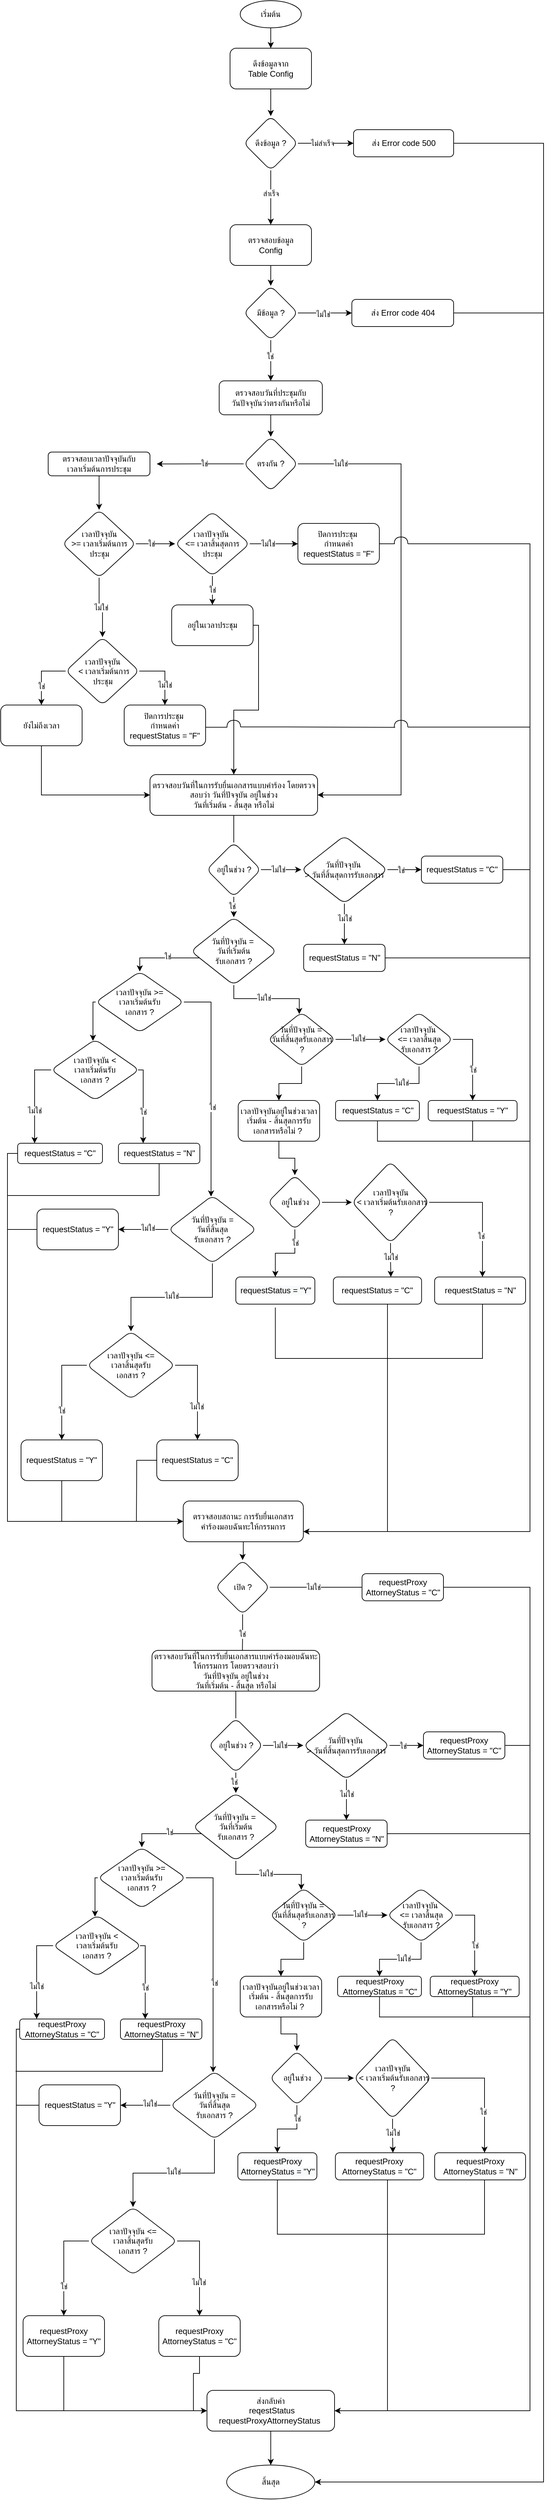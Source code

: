 <mxfile version="20.3.3" type="github" pages="2">
  <diagram id="lPwSiwmaaXrukdMeyInC" name="หน้า-1">
    <mxGraphModel dx="-199" dy="-224" grid="1" gridSize="10" guides="1" tooltips="1" connect="1" arrows="1" fold="1" page="1" pageScale="1" pageWidth="827" pageHeight="1169" math="0" shadow="0">
      <root>
        <mxCell id="0" />
        <mxCell id="1" parent="0" />
        <mxCell id="Skli1nzUrElk7kd9H_0V-25" value="" style="edgeStyle=orthogonalEdgeStyle;rounded=0;orthogonalLoop=1;jettySize=auto;html=1;" edge="1" parent="1" source="Skli1nzUrElk7kd9H_0V-5" target="Skli1nzUrElk7kd9H_0V-7">
          <mxGeometry relative="1" as="geometry" />
        </mxCell>
        <mxCell id="Skli1nzUrElk7kd9H_0V-5" value="เริ่มต้น" style="ellipse;whiteSpace=wrap;html=1;rounded=1;glass=0;strokeWidth=1;shadow=0;" vertex="1" parent="1">
          <mxGeometry x="2023" y="1210" width="90" height="40" as="geometry" />
        </mxCell>
        <mxCell id="Skli1nzUrElk7kd9H_0V-7" value="ดึงข้อมูลจาก &lt;br&gt;Table Config" style="whiteSpace=wrap;html=1;rounded=1;glass=0;strokeWidth=1;shadow=0;" vertex="1" parent="1">
          <mxGeometry x="2008" y="1280" width="120" height="60" as="geometry" />
        </mxCell>
        <mxCell id="Skli1nzUrElk7kd9H_0V-8" value="ดึงข้อมูล ?" style="rhombus;whiteSpace=wrap;html=1;rounded=1;glass=0;strokeWidth=1;shadow=0;" vertex="1" parent="1">
          <mxGeometry x="2028" y="1380" width="80" height="80" as="geometry" />
        </mxCell>
        <mxCell id="Skli1nzUrElk7kd9H_0V-9" value="" style="edgeStyle=orthogonalEdgeStyle;rounded=0;orthogonalLoop=1;jettySize=auto;html=1;" edge="1" parent="1" source="Skli1nzUrElk7kd9H_0V-7" target="Skli1nzUrElk7kd9H_0V-8">
          <mxGeometry relative="1" as="geometry" />
        </mxCell>
        <mxCell id="Skli1nzUrElk7kd9H_0V-88" style="edgeStyle=orthogonalEdgeStyle;rounded=0;orthogonalLoop=1;jettySize=auto;html=1;entryX=1;entryY=0.5;entryDx=0;entryDy=0;" edge="1" parent="1" source="Skli1nzUrElk7kd9H_0V-11" target="Skli1nzUrElk7kd9H_0V-334">
          <mxGeometry relative="1" as="geometry">
            <mxPoint x="2470" y="4751.429" as="targetPoint" />
            <Array as="points">
              <mxPoint x="2470" y="1420" />
              <mxPoint x="2470" y="4865" />
            </Array>
          </mxGeometry>
        </mxCell>
        <mxCell id="Skli1nzUrElk7kd9H_0V-11" value="ส่ง Error code 500" style="rounded=1;whiteSpace=wrap;html=1;" vertex="1" parent="1">
          <mxGeometry x="2190" y="1400" width="147.5" height="40" as="geometry" />
        </mxCell>
        <mxCell id="Skli1nzUrElk7kd9H_0V-12" value="" style="edgeStyle=orthogonalEdgeStyle;rounded=0;orthogonalLoop=1;jettySize=auto;html=1;entryX=0;entryY=0.5;entryDx=0;entryDy=0;" edge="1" parent="1" source="Skli1nzUrElk7kd9H_0V-8" target="Skli1nzUrElk7kd9H_0V-11">
          <mxGeometry relative="1" as="geometry">
            <mxPoint x="2255" y="1430" as="targetPoint" />
          </mxGeometry>
        </mxCell>
        <mxCell id="Skli1nzUrElk7kd9H_0V-26" value="ไม่สำเร็จ" style="edgeLabel;html=1;align=center;verticalAlign=middle;resizable=0;points=[];" vertex="1" connectable="0" parent="Skli1nzUrElk7kd9H_0V-12">
          <mxGeometry x="-0.12" relative="1" as="geometry">
            <mxPoint as="offset" />
          </mxGeometry>
        </mxCell>
        <mxCell id="Skli1nzUrElk7kd9H_0V-13" value="ตรวจสอบข้อมูล &lt;br&gt;Config" style="whiteSpace=wrap;html=1;rounded=1;glass=0;strokeWidth=1;shadow=0;" vertex="1" parent="1">
          <mxGeometry x="2008" y="1540" width="120" height="60" as="geometry" />
        </mxCell>
        <mxCell id="Skli1nzUrElk7kd9H_0V-14" value="" style="edgeStyle=orthogonalEdgeStyle;rounded=0;orthogonalLoop=1;jettySize=auto;html=1;" edge="1" parent="1" source="Skli1nzUrElk7kd9H_0V-8" target="Skli1nzUrElk7kd9H_0V-13">
          <mxGeometry relative="1" as="geometry" />
        </mxCell>
        <mxCell id="Skli1nzUrElk7kd9H_0V-27" value="สำเร็จ" style="edgeLabel;html=1;align=center;verticalAlign=middle;resizable=0;points=[];" vertex="1" connectable="0" parent="Skli1nzUrElk7kd9H_0V-14">
          <mxGeometry x="-0.151" relative="1" as="geometry">
            <mxPoint as="offset" />
          </mxGeometry>
        </mxCell>
        <mxCell id="Skli1nzUrElk7kd9H_0V-16" value="มีข้อมูล ?" style="rhombus;whiteSpace=wrap;html=1;rounded=1;glass=0;strokeWidth=1;shadow=0;" vertex="1" parent="1">
          <mxGeometry x="2028" y="1630" width="80" height="80" as="geometry" />
        </mxCell>
        <mxCell id="Skli1nzUrElk7kd9H_0V-17" value="" style="edgeStyle=orthogonalEdgeStyle;rounded=0;orthogonalLoop=1;jettySize=auto;html=1;" edge="1" parent="1" source="Skli1nzUrElk7kd9H_0V-13" target="Skli1nzUrElk7kd9H_0V-16">
          <mxGeometry relative="1" as="geometry" />
        </mxCell>
        <mxCell id="Skli1nzUrElk7kd9H_0V-89" style="edgeStyle=orthogonalEdgeStyle;rounded=0;orthogonalLoop=1;jettySize=auto;html=1;endArrow=none;endFill=0;" edge="1" parent="1" source="Skli1nzUrElk7kd9H_0V-19">
          <mxGeometry relative="1" as="geometry">
            <mxPoint x="2470" y="1670" as="targetPoint" />
          </mxGeometry>
        </mxCell>
        <mxCell id="Skli1nzUrElk7kd9H_0V-19" value="ส่ง Error code 404" style="whiteSpace=wrap;html=1;rounded=1;glass=0;strokeWidth=1;shadow=0;" vertex="1" parent="1">
          <mxGeometry x="2187.5" y="1650" width="150" height="40" as="geometry" />
        </mxCell>
        <mxCell id="Skli1nzUrElk7kd9H_0V-20" value="" style="edgeStyle=orthogonalEdgeStyle;rounded=0;orthogonalLoop=1;jettySize=auto;html=1;" edge="1" parent="1" source="Skli1nzUrElk7kd9H_0V-16" target="Skli1nzUrElk7kd9H_0V-19">
          <mxGeometry relative="1" as="geometry" />
        </mxCell>
        <mxCell id="Skli1nzUrElk7kd9H_0V-29" value="ไม่ใช่" style="edgeLabel;html=1;align=center;verticalAlign=middle;resizable=0;points=[];" vertex="1" connectable="0" parent="Skli1nzUrElk7kd9H_0V-20">
          <mxGeometry x="-0.08" y="-2" relative="1" as="geometry">
            <mxPoint as="offset" />
          </mxGeometry>
        </mxCell>
        <mxCell id="Skli1nzUrElk7kd9H_0V-23" value="" style="edgeStyle=orthogonalEdgeStyle;rounded=0;orthogonalLoop=1;jettySize=auto;html=1;" edge="1" parent="1" source="Skli1nzUrElk7kd9H_0V-16" target="Skli1nzUrElk7kd9H_0V-31">
          <mxGeometry relative="1" as="geometry">
            <mxPoint x="2068" y="1770" as="targetPoint" />
          </mxGeometry>
        </mxCell>
        <mxCell id="Skli1nzUrElk7kd9H_0V-30" value="ใช่" style="edgeLabel;html=1;align=center;verticalAlign=middle;resizable=0;points=[];" vertex="1" connectable="0" parent="Skli1nzUrElk7kd9H_0V-23">
          <mxGeometry x="-0.209" y="-1" relative="1" as="geometry">
            <mxPoint as="offset" />
          </mxGeometry>
        </mxCell>
        <mxCell id="Skli1nzUrElk7kd9H_0V-33" value="" style="edgeStyle=orthogonalEdgeStyle;rounded=0;orthogonalLoop=1;jettySize=auto;html=1;" edge="1" parent="1" source="Skli1nzUrElk7kd9H_0V-31" target="Skli1nzUrElk7kd9H_0V-32">
          <mxGeometry relative="1" as="geometry" />
        </mxCell>
        <mxCell id="Skli1nzUrElk7kd9H_0V-31" value="ตรวจสอบวันที่ประชุมกับ&lt;br&gt;วันปัจจุบันว่าตรงกันหรือไม่" style="rounded=1;whiteSpace=wrap;html=1;" vertex="1" parent="1">
          <mxGeometry x="1992" y="1770" width="152" height="50" as="geometry" />
        </mxCell>
        <mxCell id="Skli1nzUrElk7kd9H_0V-35" value="" style="edgeStyle=orthogonalEdgeStyle;rounded=0;orthogonalLoop=1;jettySize=auto;html=1;startArrow=none;" edge="1" parent="1" source="Skli1nzUrElk7kd9H_0V-141" target="Skli1nzUrElk7kd9H_0V-47">
          <mxGeometry relative="1" as="geometry">
            <mxPoint x="2203.75" y="1892.34" as="targetPoint" />
            <Array as="points">
              <mxPoint x="2260" y="1892" />
              <mxPoint x="2260" y="2380" />
            </Array>
          </mxGeometry>
        </mxCell>
        <mxCell id="Skli1nzUrElk7kd9H_0V-38" value="" style="edgeStyle=orthogonalEdgeStyle;rounded=0;orthogonalLoop=1;jettySize=auto;html=1;" edge="1" parent="1" source="Skli1nzUrElk7kd9H_0V-32">
          <mxGeometry relative="1" as="geometry">
            <mxPoint x="1900" y="1892.34" as="targetPoint" />
          </mxGeometry>
        </mxCell>
        <mxCell id="Skli1nzUrElk7kd9H_0V-40" value="ใช่" style="edgeLabel;html=1;align=center;verticalAlign=middle;resizable=0;points=[];" vertex="1" connectable="0" parent="Skli1nzUrElk7kd9H_0V-38">
          <mxGeometry x="-0.089" y="-1" relative="1" as="geometry">
            <mxPoint as="offset" />
          </mxGeometry>
        </mxCell>
        <mxCell id="Skli1nzUrElk7kd9H_0V-32" value="ตรงกัน ?" style="rhombus;whiteSpace=wrap;html=1;rounded=1;" vertex="1" parent="1">
          <mxGeometry x="2028" y="1852.34" width="80" height="80" as="geometry" />
        </mxCell>
        <mxCell id="Skli1nzUrElk7kd9H_0V-158" value="" style="edgeStyle=orthogonalEdgeStyle;rounded=0;orthogonalLoop=1;jettySize=auto;html=1;endArrow=none;endFill=0;" edge="1" parent="1" source="Skli1nzUrElk7kd9H_0V-47" target="Skli1nzUrElk7kd9H_0V-157">
          <mxGeometry relative="1" as="geometry" />
        </mxCell>
        <mxCell id="Skli1nzUrElk7kd9H_0V-47" value="ตรวจสอบวันที่ในการรับยื่นเอกสารแบบคำร้อง โดยตรวจสอบว่า วันที่ปัจจุบัน อยู่ในช่วง&lt;br&gt;วันที่เริ่มต้น - สิ้นสุด หรือไม่" style="whiteSpace=wrap;html=1;rounded=1;" vertex="1" parent="1">
          <mxGeometry x="1890" y="2350" width="247" height="60" as="geometry" />
        </mxCell>
        <mxCell id="Skli1nzUrElk7kd9H_0V-74" value="ตรวจสอบเวลาปัจจุบันกับ&lt;br&gt;เวลาเริ่มต้นการประชุม" style="rounded=1;whiteSpace=wrap;html=1;" vertex="1" parent="1">
          <mxGeometry x="1740" y="1874.84" width="150" height="35" as="geometry" />
        </mxCell>
        <mxCell id="Skli1nzUrElk7kd9H_0V-76" value="" style="edgeStyle=orthogonalEdgeStyle;rounded=0;orthogonalLoop=1;jettySize=auto;html=1;" edge="1" parent="1" source="Skli1nzUrElk7kd9H_0V-74" target="Skli1nzUrElk7kd9H_0V-75">
          <mxGeometry relative="1" as="geometry" />
        </mxCell>
        <mxCell id="Skli1nzUrElk7kd9H_0V-75" value="เวลาปัจจุบัน &lt;br&gt;&amp;gt;= เวลาเริ่มต้นการประชุม" style="rhombus;whiteSpace=wrap;html=1;rounded=1;" vertex="1" parent="1">
          <mxGeometry x="1760.75" y="1960" width="108.5" height="100" as="geometry" />
        </mxCell>
        <mxCell id="Skli1nzUrElk7kd9H_0V-104" value="เวลาปัจจุบัน &lt;br&gt;&amp;nbsp;&amp;lt; เวลาเริ่มต้นการประชุม" style="rhombus;whiteSpace=wrap;html=1;rounded=1;" vertex="1" parent="1">
          <mxGeometry x="1765.75" y="2147.5" width="108.5" height="100" as="geometry" />
        </mxCell>
        <mxCell id="Skli1nzUrElk7kd9H_0V-105" value="ไม่ใช่" style="edgeStyle=orthogonalEdgeStyle;rounded=0;orthogonalLoop=1;jettySize=auto;html=1;endArrow=classic;endFill=1;" edge="1" parent="1" source="Skli1nzUrElk7kd9H_0V-75" target="Skli1nzUrElk7kd9H_0V-104">
          <mxGeometry relative="1" as="geometry" />
        </mxCell>
        <mxCell id="Skli1nzUrElk7kd9H_0V-137" style="edgeStyle=orthogonalEdgeStyle;rounded=0;orthogonalLoop=1;jettySize=auto;html=1;entryX=0;entryY=0.5;entryDx=0;entryDy=0;endArrow=classic;endFill=1;" edge="1" parent="1" source="Skli1nzUrElk7kd9H_0V-106" target="Skli1nzUrElk7kd9H_0V-47">
          <mxGeometry relative="1" as="geometry">
            <Array as="points">
              <mxPoint x="1730" y="2380" />
            </Array>
          </mxGeometry>
        </mxCell>
        <mxCell id="Skli1nzUrElk7kd9H_0V-106" value="ยังไม่ถึงเวลา" style="whiteSpace=wrap;html=1;rounded=1;" vertex="1" parent="1">
          <mxGeometry x="1670" y="2247.5" width="120" height="60" as="geometry" />
        </mxCell>
        <mxCell id="Skli1nzUrElk7kd9H_0V-107" value="" style="edgeStyle=orthogonalEdgeStyle;rounded=0;orthogonalLoop=1;jettySize=auto;html=1;endArrow=classic;endFill=1;" edge="1" parent="1" source="Skli1nzUrElk7kd9H_0V-104" target="Skli1nzUrElk7kd9H_0V-106">
          <mxGeometry relative="1" as="geometry">
            <Array as="points">
              <mxPoint x="1730" y="2198" />
            </Array>
          </mxGeometry>
        </mxCell>
        <mxCell id="Skli1nzUrElk7kd9H_0V-108" value="ใช่" style="edgeLabel;html=1;align=center;verticalAlign=middle;resizable=0;points=[];" vertex="1" connectable="0" parent="Skli1nzUrElk7kd9H_0V-107">
          <mxGeometry x="-0.23" y="-1" relative="1" as="geometry">
            <mxPoint x="-3" y="23" as="offset" />
          </mxGeometry>
        </mxCell>
        <mxCell id="Skli1nzUrElk7kd9H_0V-132" value="" style="edgeStyle=orthogonalEdgeStyle;rounded=0;orthogonalLoop=1;jettySize=auto;html=1;endArrow=classic;endFill=1;" edge="1" parent="1" source="Skli1nzUrElk7kd9H_0V-112" target="Skli1nzUrElk7kd9H_0V-114">
          <mxGeometry relative="1" as="geometry" />
        </mxCell>
        <mxCell id="Skli1nzUrElk7kd9H_0V-133" value="ใช่" style="edgeLabel;html=1;align=center;verticalAlign=middle;resizable=0;points=[];" vertex="1" connectable="0" parent="Skli1nzUrElk7kd9H_0V-132">
          <mxGeometry x="-0.024" y="2" relative="1" as="geometry">
            <mxPoint x="-2" as="offset" />
          </mxGeometry>
        </mxCell>
        <mxCell id="Skli1nzUrElk7kd9H_0V-112" value="เวลาปัจจุบัน&amp;nbsp;&lt;br&gt;&amp;lt;= เวลาสิ้นสุดการประชุม" style="rhombus;whiteSpace=wrap;html=1;rounded=1;" vertex="1" parent="1">
          <mxGeometry x="1927" y="1962.5" width="110" height="95" as="geometry" />
        </mxCell>
        <mxCell id="Skli1nzUrElk7kd9H_0V-110" value="" style="edgeStyle=orthogonalEdgeStyle;rounded=0;orthogonalLoop=1;jettySize=auto;html=1;endArrow=classic;endFill=1;entryX=0;entryY=0.5;entryDx=0;entryDy=0;" edge="1" parent="1" source="Skli1nzUrElk7kd9H_0V-75" target="Skli1nzUrElk7kd9H_0V-112">
          <mxGeometry relative="1" as="geometry">
            <mxPoint x="1932" y="2017.5" as="targetPoint" />
          </mxGeometry>
        </mxCell>
        <mxCell id="Skli1nzUrElk7kd9H_0V-111" value="ใช่" style="edgeLabel;html=1;align=center;verticalAlign=middle;resizable=0;points=[];" vertex="1" connectable="0" parent="Skli1nzUrElk7kd9H_0V-110">
          <mxGeometry x="-0.23" y="2" relative="1" as="geometry">
            <mxPoint y="2" as="offset" />
          </mxGeometry>
        </mxCell>
        <mxCell id="Skli1nzUrElk7kd9H_0V-135" style="edgeStyle=orthogonalEdgeStyle;rounded=0;orthogonalLoop=1;jettySize=auto;html=1;entryX=0.5;entryY=0;entryDx=0;entryDy=0;endArrow=classic;endFill=1;exitX=1;exitY=0.5;exitDx=0;exitDy=0;" edge="1" parent="1" source="Skli1nzUrElk7kd9H_0V-114" target="Skli1nzUrElk7kd9H_0V-47">
          <mxGeometry relative="1" as="geometry">
            <Array as="points">
              <mxPoint x="2050" y="2130" />
              <mxPoint x="2050" y="2255" />
              <mxPoint x="2013" y="2255" />
            </Array>
          </mxGeometry>
        </mxCell>
        <mxCell id="Skli1nzUrElk7kd9H_0V-114" value="อยู่ในเวลาประชุม" style="whiteSpace=wrap;html=1;rounded=1;" vertex="1" parent="1">
          <mxGeometry x="1922" y="2100" width="120" height="60" as="geometry" />
        </mxCell>
        <mxCell id="Skli1nzUrElk7kd9H_0V-145" style="edgeStyle=orthogonalEdgeStyle;rounded=0;orthogonalLoop=1;jettySize=auto;html=1;entryX=0.136;entryY=0.009;entryDx=0;entryDy=0;entryPerimeter=0;endArrow=none;endFill=0;" edge="1" parent="1" source="Skli1nzUrElk7kd9H_0V-120" target="Skli1nzUrElk7kd9H_0V-141">
          <mxGeometry relative="1" as="geometry">
            <Array as="points">
              <mxPoint x="2250" y="2010" />
            </Array>
          </mxGeometry>
        </mxCell>
        <mxCell id="Skli1nzUrElk7kd9H_0V-120" value="ปิดการประชุม&amp;nbsp;&lt;br&gt;กำหนดค่า requestStatus = &quot;F&quot;" style="whiteSpace=wrap;html=1;rounded=1;" vertex="1" parent="1">
          <mxGeometry x="2108" y="1980" width="120" height="60" as="geometry" />
        </mxCell>
        <mxCell id="Skli1nzUrElk7kd9H_0V-121" value="" style="edgeStyle=orthogonalEdgeStyle;rounded=0;orthogonalLoop=1;jettySize=auto;html=1;endArrow=classic;endFill=1;" edge="1" parent="1" source="Skli1nzUrElk7kd9H_0V-112" target="Skli1nzUrElk7kd9H_0V-120">
          <mxGeometry relative="1" as="geometry" />
        </mxCell>
        <mxCell id="Skli1nzUrElk7kd9H_0V-122" value="ไม่ใช่" style="edgeLabel;html=1;align=center;verticalAlign=middle;resizable=0;points=[];" vertex="1" connectable="0" parent="Skli1nzUrElk7kd9H_0V-121">
          <mxGeometry x="-0.301" y="2" relative="1" as="geometry">
            <mxPoint x="2" y="2" as="offset" />
          </mxGeometry>
        </mxCell>
        <mxCell id="Skli1nzUrElk7kd9H_0V-146" style="edgeStyle=orthogonalEdgeStyle;rounded=0;orthogonalLoop=1;jettySize=auto;html=1;endArrow=none;endFill=0;entryX=-0.021;entryY=0.02;entryDx=0;entryDy=0;entryPerimeter=0;" edge="1" parent="1" source="Skli1nzUrElk7kd9H_0V-126" target="Skli1nzUrElk7kd9H_0V-138">
          <mxGeometry relative="1" as="geometry">
            <mxPoint x="2000" y="2280" as="targetPoint" />
            <Array as="points">
              <mxPoint x="1980" y="2280" />
            </Array>
          </mxGeometry>
        </mxCell>
        <mxCell id="Skli1nzUrElk7kd9H_0V-126" value="ปิดการประชุม&amp;nbsp;&lt;br&gt;กำหนดค่า requestStatus = &quot;F&quot;" style="whiteSpace=wrap;html=1;rounded=1;" vertex="1" parent="1">
          <mxGeometry x="1852" y="2247.5" width="120" height="60" as="geometry" />
        </mxCell>
        <mxCell id="Skli1nzUrElk7kd9H_0V-127" value="" style="edgeStyle=orthogonalEdgeStyle;rounded=0;orthogonalLoop=1;jettySize=auto;html=1;endArrow=classic;endFill=1;entryX=0.5;entryY=0;entryDx=0;entryDy=0;" edge="1" parent="1" source="Skli1nzUrElk7kd9H_0V-104" target="Skli1nzUrElk7kd9H_0V-126">
          <mxGeometry relative="1" as="geometry">
            <Array as="points">
              <mxPoint x="1912" y="2197.5" />
            </Array>
          </mxGeometry>
        </mxCell>
        <mxCell id="Skli1nzUrElk7kd9H_0V-128" value="ไม่ใช่" style="edgeLabel;html=1;align=center;verticalAlign=middle;resizable=0;points=[];" vertex="1" connectable="0" parent="Skli1nzUrElk7kd9H_0V-127">
          <mxGeometry x="-0.65" y="3" relative="1" as="geometry">
            <mxPoint x="22" y="23" as="offset" />
          </mxGeometry>
        </mxCell>
        <mxCell id="Skli1nzUrElk7kd9H_0V-147" style="edgeStyle=orthogonalEdgeStyle;rounded=0;orthogonalLoop=1;jettySize=auto;html=1;endArrow=none;endFill=0;entryX=-0.041;entryY=0.063;entryDx=0;entryDy=0;entryPerimeter=0;exitX=0.02;exitY=1.02;exitDx=0;exitDy=0;exitPerimeter=0;" edge="1" parent="1" source="Skli1nzUrElk7kd9H_0V-138" target="Skli1nzUrElk7kd9H_0V-335">
          <mxGeometry relative="1" as="geometry">
            <mxPoint x="2250" y="2280" as="targetPoint" />
            <Array as="points">
              <mxPoint x="2090" y="2280" />
            </Array>
          </mxGeometry>
        </mxCell>
        <mxCell id="Skli1nzUrElk7kd9H_0V-138" value="" style="shape=requiredInterface;html=1;verticalLabelPosition=bottom;sketch=0;direction=north;" vertex="1" parent="1">
          <mxGeometry x="2003.5" y="2270" width="20" height="10" as="geometry" />
        </mxCell>
        <mxCell id="Skli1nzUrElk7kd9H_0V-148" style="edgeStyle=orthogonalEdgeStyle;rounded=0;orthogonalLoop=1;jettySize=auto;html=1;endArrow=classic;endFill=1;entryX=1;entryY=0.75;entryDx=0;entryDy=0;" edge="1" parent="1" target="Skli1nzUrElk7kd9H_0V-328">
          <mxGeometry relative="1" as="geometry">
            <mxPoint x="2440" y="3460" as="targetPoint" />
            <mxPoint x="2270" y="2010" as="sourcePoint" />
            <Array as="points">
              <mxPoint x="2450" y="2010" />
              <mxPoint x="2450" y="3465" />
            </Array>
          </mxGeometry>
        </mxCell>
        <mxCell id="Skli1nzUrElk7kd9H_0V-141" value="" style="shape=requiredInterface;html=1;verticalLabelPosition=bottom;sketch=0;direction=north;" vertex="1" parent="1">
          <mxGeometry x="2250" y="2000" width="20" height="10" as="geometry" />
        </mxCell>
        <mxCell id="Skli1nzUrElk7kd9H_0V-144" value="" style="edgeStyle=orthogonalEdgeStyle;rounded=0;orthogonalLoop=1;jettySize=auto;html=1;endArrow=none;" edge="1" parent="1" source="Skli1nzUrElk7kd9H_0V-32" target="Skli1nzUrElk7kd9H_0V-141">
          <mxGeometry relative="1" as="geometry">
            <mxPoint x="2107.971" y="1892.311" as="sourcePoint" />
            <mxPoint x="2137" y="2380" as="targetPoint" />
            <Array as="points" />
          </mxGeometry>
        </mxCell>
        <mxCell id="Skli1nzUrElk7kd9H_0V-156" value="ไม่ใช่" style="edgeLabel;html=1;align=center;verticalAlign=middle;resizable=0;points=[];" vertex="1" connectable="0" parent="Skli1nzUrElk7kd9H_0V-144">
          <mxGeometry x="-0.515" y="1" relative="1" as="geometry">
            <mxPoint as="offset" />
          </mxGeometry>
        </mxCell>
        <mxCell id="Skli1nzUrElk7kd9H_0V-166" value="" style="edgeStyle=orthogonalEdgeStyle;rounded=0;orthogonalLoop=1;jettySize=auto;html=1;endArrow=classic;endFill=1;" edge="1" parent="1" source="Skli1nzUrElk7kd9H_0V-157" target="Skli1nzUrElk7kd9H_0V-165">
          <mxGeometry relative="1" as="geometry" />
        </mxCell>
        <mxCell id="Skli1nzUrElk7kd9H_0V-176" value="ไม่ใช่" style="edgeLabel;html=1;align=center;verticalAlign=middle;resizable=0;points=[];" vertex="1" connectable="0" parent="Skli1nzUrElk7kd9H_0V-166">
          <mxGeometry x="-0.176" y="-3" relative="1" as="geometry">
            <mxPoint x="1" y="-3" as="offset" />
          </mxGeometry>
        </mxCell>
        <mxCell id="Skli1nzUrElk7kd9H_0V-178" value="" style="edgeStyle=orthogonalEdgeStyle;rounded=0;orthogonalLoop=1;jettySize=auto;html=1;endArrow=classic;endFill=1;" edge="1" parent="1" source="Skli1nzUrElk7kd9H_0V-157" target="Skli1nzUrElk7kd9H_0V-177">
          <mxGeometry relative="1" as="geometry" />
        </mxCell>
        <mxCell id="Skli1nzUrElk7kd9H_0V-179" value="ใช่" style="edgeLabel;html=1;align=center;verticalAlign=middle;resizable=0;points=[];" vertex="1" connectable="0" parent="Skli1nzUrElk7kd9H_0V-178">
          <mxGeometry x="0.076" y="2" relative="1" as="geometry">
            <mxPoint x="-5" y="-2" as="offset" />
          </mxGeometry>
        </mxCell>
        <mxCell id="Skli1nzUrElk7kd9H_0V-157" value="อยู่ในช่วง ?" style="rhombus;whiteSpace=wrap;html=1;rounded=1;" vertex="1" parent="1">
          <mxGeometry x="1973.5" y="2450" width="80" height="80" as="geometry" />
        </mxCell>
        <mxCell id="Skli1nzUrElk7kd9H_0V-171" value="" style="edgeStyle=orthogonalEdgeStyle;rounded=0;orthogonalLoop=1;jettySize=auto;html=1;endArrow=classic;endFill=1;" edge="1" parent="1" source="Skli1nzUrElk7kd9H_0V-165" target="Skli1nzUrElk7kd9H_0V-170">
          <mxGeometry relative="1" as="geometry" />
        </mxCell>
        <mxCell id="Skli1nzUrElk7kd9H_0V-172" value="ใช่" style="edgeLabel;html=1;align=center;verticalAlign=middle;resizable=0;points=[];" vertex="1" connectable="0" parent="Skli1nzUrElk7kd9H_0V-171">
          <mxGeometry x="-0.193" y="-1" relative="1" as="geometry">
            <mxPoint as="offset" />
          </mxGeometry>
        </mxCell>
        <mxCell id="Skli1nzUrElk7kd9H_0V-174" value="" style="edgeStyle=orthogonalEdgeStyle;rounded=0;orthogonalLoop=1;jettySize=auto;html=1;endArrow=classic;endFill=1;" edge="1" parent="1" source="Skli1nzUrElk7kd9H_0V-165" target="Skli1nzUrElk7kd9H_0V-173">
          <mxGeometry relative="1" as="geometry" />
        </mxCell>
        <mxCell id="Skli1nzUrElk7kd9H_0V-175" value="ไม่ใช่" style="edgeLabel;html=1;align=center;verticalAlign=middle;resizable=0;points=[];" vertex="1" connectable="0" parent="Skli1nzUrElk7kd9H_0V-174">
          <mxGeometry x="-0.269" relative="1" as="geometry">
            <mxPoint as="offset" />
          </mxGeometry>
        </mxCell>
        <mxCell id="Skli1nzUrElk7kd9H_0V-165" value="วันที่ปัจจุบัน&amp;nbsp;&lt;br&gt;&amp;gt; วันที่สิ้นสุดการรับเอกสาร" style="rhombus;whiteSpace=wrap;html=1;rounded=1;" vertex="1" parent="1">
          <mxGeometry x="2113" y="2440" width="127" height="100" as="geometry" />
        </mxCell>
        <mxCell id="Skli1nzUrElk7kd9H_0V-337" style="edgeStyle=orthogonalEdgeStyle;rounded=0;orthogonalLoop=1;jettySize=auto;html=1;endArrow=none;endFill=0;" edge="1" parent="1" source="Skli1nzUrElk7kd9H_0V-170">
          <mxGeometry relative="1" as="geometry">
            <mxPoint x="2450" y="2490" as="targetPoint" />
          </mxGeometry>
        </mxCell>
        <mxCell id="Skli1nzUrElk7kd9H_0V-170" value="requestStatus = &quot;C&quot;" style="whiteSpace=wrap;html=1;rounded=1;" vertex="1" parent="1">
          <mxGeometry x="2290" y="2470" width="120" height="40" as="geometry" />
        </mxCell>
        <mxCell id="Skli1nzUrElk7kd9H_0V-338" style="edgeStyle=orthogonalEdgeStyle;rounded=0;orthogonalLoop=1;jettySize=auto;html=1;endArrow=none;endFill=0;" edge="1" parent="1" source="Skli1nzUrElk7kd9H_0V-173">
          <mxGeometry relative="1" as="geometry">
            <mxPoint x="2450" y="2620" as="targetPoint" />
          </mxGeometry>
        </mxCell>
        <mxCell id="Skli1nzUrElk7kd9H_0V-173" value="requestStatus = &quot;N&quot;" style="whiteSpace=wrap;html=1;rounded=1;" vertex="1" parent="1">
          <mxGeometry x="2116.5" y="2600" width="120" height="40" as="geometry" />
        </mxCell>
        <mxCell id="Skli1nzUrElk7kd9H_0V-181" value="" style="edgeStyle=orthogonalEdgeStyle;rounded=0;orthogonalLoop=1;jettySize=auto;html=1;endArrow=classic;endFill=1;" edge="1" parent="1" source="Skli1nzUrElk7kd9H_0V-177" target="Skli1nzUrElk7kd9H_0V-180">
          <mxGeometry relative="1" as="geometry">
            <Array as="points">
              <mxPoint x="2014" y="2680" />
              <mxPoint x="2110" y="2680" />
            </Array>
          </mxGeometry>
        </mxCell>
        <mxCell id="Skli1nzUrElk7kd9H_0V-182" value="ไม่ใช่" style="edgeLabel;html=1;align=center;verticalAlign=middle;resizable=0;points=[];" vertex="1" connectable="0" parent="Skli1nzUrElk7kd9H_0V-181">
          <mxGeometry x="-0.084" y="1" relative="1" as="geometry">
            <mxPoint as="offset" />
          </mxGeometry>
        </mxCell>
        <mxCell id="Skli1nzUrElk7kd9H_0V-187" value="" style="edgeStyle=orthogonalEdgeStyle;rounded=0;orthogonalLoop=1;jettySize=auto;html=1;endArrow=classic;endFill=1;" edge="1" parent="1" source="Skli1nzUrElk7kd9H_0V-177" target="Skli1nzUrElk7kd9H_0V-186">
          <mxGeometry relative="1" as="geometry">
            <Array as="points">
              <mxPoint x="1875" y="2620" />
            </Array>
          </mxGeometry>
        </mxCell>
        <mxCell id="Skli1nzUrElk7kd9H_0V-201" value="ใช่" style="edgeLabel;html=1;align=center;verticalAlign=middle;resizable=0;points=[];" vertex="1" connectable="0" parent="Skli1nzUrElk7kd9H_0V-187">
          <mxGeometry x="-0.122" y="-2" relative="1" as="geometry">
            <mxPoint as="offset" />
          </mxGeometry>
        </mxCell>
        <mxCell id="Skli1nzUrElk7kd9H_0V-177" value="วันที่ปัจจุบัน =&amp;nbsp;&lt;br&gt;วันที่เริ่มต้น&lt;br&gt;รับเอกสาร ?" style="rhombus;whiteSpace=wrap;html=1;rounded=1;" vertex="1" parent="1">
          <mxGeometry x="1950.25" y="2560" width="126.5" height="100" as="geometry" />
        </mxCell>
        <mxCell id="Skli1nzUrElk7kd9H_0V-189" value="" style="edgeStyle=orthogonalEdgeStyle;rounded=0;orthogonalLoop=1;jettySize=auto;html=1;endArrow=classic;endFill=1;" edge="1" parent="1" source="Skli1nzUrElk7kd9H_0V-186" target="Skli1nzUrElk7kd9H_0V-188">
          <mxGeometry relative="1" as="geometry">
            <Array as="points">
              <mxPoint x="1980" y="2685" />
            </Array>
          </mxGeometry>
        </mxCell>
        <mxCell id="Skli1nzUrElk7kd9H_0V-204" value="ใช่" style="edgeLabel;html=1;align=center;verticalAlign=middle;resizable=0;points=[];" vertex="1" connectable="0" parent="Skli1nzUrElk7kd9H_0V-189">
          <mxGeometry x="-0.191" y="3" relative="1" as="geometry">
            <mxPoint x="-1" y="63" as="offset" />
          </mxGeometry>
        </mxCell>
        <mxCell id="Skli1nzUrElk7kd9H_0V-206" value="" style="edgeStyle=orthogonalEdgeStyle;rounded=0;orthogonalLoop=1;jettySize=auto;html=1;endArrow=classic;endFill=1;" edge="1" parent="1" source="Skli1nzUrElk7kd9H_0V-186" target="Skli1nzUrElk7kd9H_0V-205">
          <mxGeometry relative="1" as="geometry">
            <Array as="points">
              <mxPoint x="1806" y="2685" />
            </Array>
          </mxGeometry>
        </mxCell>
        <mxCell id="Skli1nzUrElk7kd9H_0V-186" value="เวลาปัจจุบัน &amp;gt;= &lt;br&gt;เวลาเริ่มต้นรับ&lt;br&gt;เอกสาร ?" style="rhombus;whiteSpace=wrap;html=1;rounded=1;" vertex="1" parent="1">
          <mxGeometry x="1810" y="2640" width="130" height="90" as="geometry" />
        </mxCell>
        <mxCell id="Skli1nzUrElk7kd9H_0V-209" value="" style="edgeStyle=orthogonalEdgeStyle;rounded=0;orthogonalLoop=1;jettySize=auto;html=1;endArrow=classic;endFill=1;exitX=0.985;exitY=0.5;exitDx=0;exitDy=0;exitPerimeter=0;" edge="1" parent="1" source="Skli1nzUrElk7kd9H_0V-205" target="Skli1nzUrElk7kd9H_0V-208">
          <mxGeometry relative="1" as="geometry">
            <Array as="points">
              <mxPoint x="1880" y="2785" />
            </Array>
          </mxGeometry>
        </mxCell>
        <mxCell id="Skli1nzUrElk7kd9H_0V-255" value="ใช่" style="edgeLabel;html=1;align=center;verticalAlign=middle;resizable=0;points=[];" vertex="1" connectable="0" parent="Skli1nzUrElk7kd9H_0V-209">
          <mxGeometry x="0.192" relative="1" as="geometry">
            <mxPoint as="offset" />
          </mxGeometry>
        </mxCell>
        <mxCell id="Skli1nzUrElk7kd9H_0V-211" value="" style="edgeStyle=orthogonalEdgeStyle;rounded=0;orthogonalLoop=1;jettySize=auto;html=1;endArrow=classic;endFill=1;" edge="1" parent="1" source="Skli1nzUrElk7kd9H_0V-205" target="Skli1nzUrElk7kd9H_0V-210">
          <mxGeometry relative="1" as="geometry">
            <Array as="points">
              <mxPoint x="1720" y="2785" />
            </Array>
          </mxGeometry>
        </mxCell>
        <mxCell id="Skli1nzUrElk7kd9H_0V-225" value="ไม่ใช่" style="edgeLabel;html=1;align=center;verticalAlign=middle;resizable=0;points=[];" vertex="1" connectable="0" parent="Skli1nzUrElk7kd9H_0V-211">
          <mxGeometry x="0.026" relative="1" as="geometry">
            <mxPoint y="16" as="offset" />
          </mxGeometry>
        </mxCell>
        <mxCell id="Skli1nzUrElk7kd9H_0V-205" value="เวลาปัจจุบัน &amp;lt;&lt;br&gt;เวลาเริ่มต้นรับ&lt;br&gt;เอกสาร ?" style="rhombus;whiteSpace=wrap;html=1;rounded=1;" vertex="1" parent="1">
          <mxGeometry x="1744.25" y="2740" width="130" height="90" as="geometry" />
        </mxCell>
        <mxCell id="Skli1nzUrElk7kd9H_0V-422" style="edgeStyle=orthogonalEdgeStyle;rounded=0;orthogonalLoop=1;jettySize=auto;html=1;entryX=0;entryY=0.5;entryDx=0;entryDy=0;endArrow=classic;endFill=1;" edge="1" parent="1" source="Skli1nzUrElk7kd9H_0V-210" target="Skli1nzUrElk7kd9H_0V-328">
          <mxGeometry relative="1" as="geometry">
            <Array as="points">
              <mxPoint x="1680" y="2908" />
              <mxPoint x="1680" y="3450" />
            </Array>
          </mxGeometry>
        </mxCell>
        <mxCell id="Skli1nzUrElk7kd9H_0V-210" value="requestStatus = &quot;C&quot;" style="whiteSpace=wrap;html=1;rounded=1;" vertex="1" parent="1">
          <mxGeometry x="1695" y="2893" width="125" height="30" as="geometry" />
        </mxCell>
        <mxCell id="Skli1nzUrElk7kd9H_0V-233" value="" style="edgeStyle=orthogonalEdgeStyle;rounded=0;orthogonalLoop=1;jettySize=auto;html=1;endArrow=classic;endFill=1;" edge="1" parent="1" source="Skli1nzUrElk7kd9H_0V-180" target="Skli1nzUrElk7kd9H_0V-232">
          <mxGeometry relative="1" as="geometry" />
        </mxCell>
        <mxCell id="Skli1nzUrElk7kd9H_0V-180" value="วันที่ปัจจุบัน =&amp;nbsp;&lt;br&gt;วันที่สิ้นสุดรับเอกสาร ?" style="rhombus;whiteSpace=wrap;html=1;rounded=1;" vertex="1" parent="1">
          <mxGeometry x="2063.5" y="2700" width="100" height="80" as="geometry" />
        </mxCell>
        <mxCell id="Skli1nzUrElk7kd9H_0V-184" value="" style="edgeStyle=orthogonalEdgeStyle;rounded=0;orthogonalLoop=1;jettySize=auto;html=1;endArrow=classic;endFill=1;entryX=0;entryY=0.5;entryDx=0;entryDy=0;" edge="1" parent="1" source="Skli1nzUrElk7kd9H_0V-180">
          <mxGeometry relative="1" as="geometry">
            <mxPoint x="2237.0" y="2740" as="targetPoint" />
            <Array as="points">
              <mxPoint x="2230" y="2740" />
              <mxPoint x="2230" y="2740" />
            </Array>
          </mxGeometry>
        </mxCell>
        <mxCell id="Skli1nzUrElk7kd9H_0V-200" value="ไม่ใช่" style="edgeLabel;html=1;align=center;verticalAlign=middle;resizable=0;points=[];" vertex="1" connectable="0" parent="Skli1nzUrElk7kd9H_0V-184">
          <mxGeometry x="-0.092" y="1" relative="1" as="geometry">
            <mxPoint as="offset" />
          </mxGeometry>
        </mxCell>
        <mxCell id="Skli1nzUrElk7kd9H_0V-423" style="edgeStyle=orthogonalEdgeStyle;rounded=0;orthogonalLoop=1;jettySize=auto;html=1;endArrow=none;endFill=0;" edge="1" parent="1" source="Skli1nzUrElk7kd9H_0V-208">
          <mxGeometry relative="1" as="geometry">
            <mxPoint x="1680" y="2970" as="targetPoint" />
            <Array as="points">
              <mxPoint x="1903" y="2970" />
            </Array>
          </mxGeometry>
        </mxCell>
        <mxCell id="Skli1nzUrElk7kd9H_0V-208" value="requestStatus = &quot;N&quot;" style="whiteSpace=wrap;html=1;rounded=1;" vertex="1" parent="1">
          <mxGeometry x="1843.5" y="2893" width="120" height="30" as="geometry" />
        </mxCell>
        <mxCell id="Skli1nzUrElk7kd9H_0V-228" value="" style="edgeStyle=orthogonalEdgeStyle;rounded=0;orthogonalLoop=1;jettySize=auto;html=1;endArrow=classic;endFill=1;" edge="1" parent="1" source="Skli1nzUrElk7kd9H_0V-226" target="Skli1nzUrElk7kd9H_0V-227">
          <mxGeometry relative="1" as="geometry" />
        </mxCell>
        <mxCell id="Skli1nzUrElk7kd9H_0V-252" value="ไม่ใช่" style="edgeLabel;html=1;align=center;verticalAlign=middle;resizable=0;points=[];" vertex="1" connectable="0" parent="Skli1nzUrElk7kd9H_0V-228">
          <mxGeometry x="-0.355" y="-1" relative="1" as="geometry">
            <mxPoint x="-15" as="offset" />
          </mxGeometry>
        </mxCell>
        <mxCell id="Skli1nzUrElk7kd9H_0V-230" value="" style="edgeStyle=orthogonalEdgeStyle;rounded=0;orthogonalLoop=1;jettySize=auto;html=1;endArrow=classic;endFill=1;entryX=0.5;entryY=0;entryDx=0;entryDy=0;" edge="1" parent="1" source="Skli1nzUrElk7kd9H_0V-226" target="Skli1nzUrElk7kd9H_0V-229">
          <mxGeometry relative="1" as="geometry">
            <Array as="points">
              <mxPoint x="2366" y="2740" />
            </Array>
          </mxGeometry>
        </mxCell>
        <mxCell id="Skli1nzUrElk7kd9H_0V-251" value="ใช่" style="edgeLabel;html=1;align=center;verticalAlign=middle;resizable=0;points=[];" vertex="1" connectable="0" parent="Skli1nzUrElk7kd9H_0V-230">
          <mxGeometry x="0.038" relative="1" as="geometry">
            <mxPoint y="12" as="offset" />
          </mxGeometry>
        </mxCell>
        <mxCell id="Skli1nzUrElk7kd9H_0V-226" value="เวลาปัจจุบัน&amp;nbsp;&lt;br&gt;&amp;lt;= เวลาสิ้นสุด&lt;br&gt;รับเอกสาร ?" style="rhombus;whiteSpace=wrap;html=1;rounded=1;" vertex="1" parent="1">
          <mxGeometry x="2236.5" y="2700" width="100" height="80" as="geometry" />
        </mxCell>
        <mxCell id="Skli1nzUrElk7kd9H_0V-340" style="edgeStyle=orthogonalEdgeStyle;rounded=0;orthogonalLoop=1;jettySize=auto;html=1;endArrow=none;endFill=0;" edge="1" parent="1" source="Skli1nzUrElk7kd9H_0V-227">
          <mxGeometry relative="1" as="geometry">
            <mxPoint x="2370" y="2890" as="targetPoint" />
            <Array as="points">
              <mxPoint x="2225" y="2890" />
            </Array>
          </mxGeometry>
        </mxCell>
        <mxCell id="Skli1nzUrElk7kd9H_0V-227" value="requestStatus = &quot;C&quot;" style="whiteSpace=wrap;html=1;rounded=1;" vertex="1" parent="1">
          <mxGeometry x="2163.5" y="2830" width="123.5" height="30" as="geometry" />
        </mxCell>
        <mxCell id="Skli1nzUrElk7kd9H_0V-339" style="edgeStyle=orthogonalEdgeStyle;rounded=0;orthogonalLoop=1;jettySize=auto;html=1;endArrow=none;endFill=0;" edge="1" parent="1" source="Skli1nzUrElk7kd9H_0V-229">
          <mxGeometry relative="1" as="geometry">
            <mxPoint x="2450" y="2890" as="targetPoint" />
            <Array as="points">
              <mxPoint x="2366" y="2890" />
            </Array>
          </mxGeometry>
        </mxCell>
        <mxCell id="Skli1nzUrElk7kd9H_0V-229" value="requestStatus = &quot;Y&quot;" style="whiteSpace=wrap;html=1;rounded=1;" vertex="1" parent="1">
          <mxGeometry x="2300" y="2830" width="131" height="30" as="geometry" />
        </mxCell>
        <mxCell id="Skli1nzUrElk7kd9H_0V-188" value="วันที่ปัจจุบัน =&lt;br&gt;วันที่สิ้นสุด&lt;br&gt;รับเอกสาร ?" style="rhombus;whiteSpace=wrap;html=1;rounded=1;" vertex="1" parent="1">
          <mxGeometry x="1917" y="2970" width="130" height="100" as="geometry" />
        </mxCell>
        <mxCell id="Skli1nzUrElk7kd9H_0V-190" value="เวลาปัจจุบัน &amp;lt;=&lt;br&gt;เวลาสิ้นสุดรับ&lt;br&gt;เอกสาร ?" style="rhombus;whiteSpace=wrap;html=1;rounded=1;" vertex="1" parent="1">
          <mxGeometry x="1797" y="3170" width="130" height="100" as="geometry" />
        </mxCell>
        <mxCell id="Skli1nzUrElk7kd9H_0V-191" value="" style="edgeStyle=orthogonalEdgeStyle;rounded=0;orthogonalLoop=1;jettySize=auto;html=1;endArrow=classic;endFill=1;" edge="1" parent="1" source="Skli1nzUrElk7kd9H_0V-188" target="Skli1nzUrElk7kd9H_0V-190">
          <mxGeometry relative="1" as="geometry" />
        </mxCell>
        <mxCell id="Skli1nzUrElk7kd9H_0V-254" value="ไม่ใช่" style="edgeLabel;html=1;align=center;verticalAlign=middle;resizable=0;points=[];" vertex="1" connectable="0" parent="Skli1nzUrElk7kd9H_0V-191">
          <mxGeometry x="0.015" y="-2" relative="1" as="geometry">
            <mxPoint x="1" as="offset" />
          </mxGeometry>
        </mxCell>
        <mxCell id="Skli1nzUrElk7kd9H_0V-425" style="edgeStyle=orthogonalEdgeStyle;rounded=0;orthogonalLoop=1;jettySize=auto;html=1;endArrow=none;endFill=0;" edge="1" parent="1" source="Skli1nzUrElk7kd9H_0V-192">
          <mxGeometry relative="1" as="geometry">
            <mxPoint x="1760" y="3450" as="targetPoint" />
          </mxGeometry>
        </mxCell>
        <mxCell id="Skli1nzUrElk7kd9H_0V-192" value="requestStatus = &quot;Y&quot;" style="whiteSpace=wrap;html=1;rounded=1;" vertex="1" parent="1">
          <mxGeometry x="1700" y="3330" width="120" height="60" as="geometry" />
        </mxCell>
        <mxCell id="Skli1nzUrElk7kd9H_0V-193" value="" style="edgeStyle=orthogonalEdgeStyle;rounded=0;orthogonalLoop=1;jettySize=auto;html=1;endArrow=classic;endFill=1;" edge="1" parent="1" source="Skli1nzUrElk7kd9H_0V-190" target="Skli1nzUrElk7kd9H_0V-192">
          <mxGeometry relative="1" as="geometry">
            <Array as="points">
              <mxPoint x="1760" y="3220" />
            </Array>
          </mxGeometry>
        </mxCell>
        <mxCell id="Skli1nzUrElk7kd9H_0V-196" value="ใช่" style="edgeLabel;html=1;align=center;verticalAlign=middle;resizable=0;points=[];" vertex="1" connectable="0" parent="Skli1nzUrElk7kd9H_0V-193">
          <mxGeometry x="0.268" y="-3" relative="1" as="geometry">
            <mxPoint x="3" y="11" as="offset" />
          </mxGeometry>
        </mxCell>
        <mxCell id="Skli1nzUrElk7kd9H_0V-426" style="edgeStyle=orthogonalEdgeStyle;rounded=0;orthogonalLoop=1;jettySize=auto;html=1;endArrow=none;endFill=0;" edge="1" parent="1" source="Skli1nzUrElk7kd9H_0V-194">
          <mxGeometry relative="1" as="geometry">
            <mxPoint x="1870" y="3450" as="targetPoint" />
          </mxGeometry>
        </mxCell>
        <mxCell id="Skli1nzUrElk7kd9H_0V-194" value="requestStatus = &quot;C&quot;" style="whiteSpace=wrap;html=1;rounded=1;" vertex="1" parent="1">
          <mxGeometry x="1900" y="3330" width="120" height="60" as="geometry" />
        </mxCell>
        <mxCell id="Skli1nzUrElk7kd9H_0V-195" value="" style="edgeStyle=orthogonalEdgeStyle;rounded=0;orthogonalLoop=1;jettySize=auto;html=1;endArrow=classic;endFill=1;" edge="1" parent="1" source="Skli1nzUrElk7kd9H_0V-190" target="Skli1nzUrElk7kd9H_0V-194">
          <mxGeometry relative="1" as="geometry">
            <Array as="points">
              <mxPoint x="1960" y="3220" />
            </Array>
          </mxGeometry>
        </mxCell>
        <mxCell id="Skli1nzUrElk7kd9H_0V-197" value="ไม่ใช่" style="edgeLabel;html=1;align=center;verticalAlign=middle;resizable=0;points=[];" vertex="1" connectable="0" parent="Skli1nzUrElk7kd9H_0V-195">
          <mxGeometry x="0.307" y="-1" relative="1" as="geometry">
            <mxPoint as="offset" />
          </mxGeometry>
        </mxCell>
        <mxCell id="Skli1nzUrElk7kd9H_0V-424" style="edgeStyle=orthogonalEdgeStyle;rounded=0;orthogonalLoop=1;jettySize=auto;html=1;endArrow=none;endFill=0;" edge="1" parent="1" source="Skli1nzUrElk7kd9H_0V-198">
          <mxGeometry relative="1" as="geometry">
            <mxPoint x="1680" y="3020" as="targetPoint" />
          </mxGeometry>
        </mxCell>
        <mxCell id="Skli1nzUrElk7kd9H_0V-198" value="requestStatus = &quot;Y&quot;" style="whiteSpace=wrap;html=1;rounded=1;" vertex="1" parent="1">
          <mxGeometry x="1723.5" y="2990" width="120" height="60" as="geometry" />
        </mxCell>
        <mxCell id="Skli1nzUrElk7kd9H_0V-199" value="" style="edgeStyle=orthogonalEdgeStyle;rounded=0;orthogonalLoop=1;jettySize=auto;html=1;endArrow=classic;endFill=1;exitX=0;exitY=0.5;exitDx=0;exitDy=0;" edge="1" parent="1" source="Skli1nzUrElk7kd9H_0V-188" target="Skli1nzUrElk7kd9H_0V-198">
          <mxGeometry relative="1" as="geometry">
            <mxPoint x="1880" y="3020" as="sourcePoint" />
            <Array as="points" />
          </mxGeometry>
        </mxCell>
        <mxCell id="Skli1nzUrElk7kd9H_0V-253" value="ไม่ใช่" style="edgeLabel;html=1;align=center;verticalAlign=middle;resizable=0;points=[];" vertex="1" connectable="0" parent="Skli1nzUrElk7kd9H_0V-199">
          <mxGeometry x="-0.177" y="-2" relative="1" as="geometry">
            <mxPoint as="offset" />
          </mxGeometry>
        </mxCell>
        <mxCell id="Skli1nzUrElk7kd9H_0V-239" value="" style="edgeStyle=orthogonalEdgeStyle;rounded=0;orthogonalLoop=1;jettySize=auto;html=1;endArrow=classic;endFill=1;" edge="1" parent="1" source="Skli1nzUrElk7kd9H_0V-232" target="Skli1nzUrElk7kd9H_0V-238">
          <mxGeometry relative="1" as="geometry" />
        </mxCell>
        <mxCell id="Skli1nzUrElk7kd9H_0V-232" value="เวลาปัจจุบันอยู่ในช่วงเวลาเริ่มต้น - สิ้นสุดการรับเอกสารหรือไม่ ?&amp;nbsp;" style="whiteSpace=wrap;html=1;rounded=1;" vertex="1" parent="1">
          <mxGeometry x="2020" y="2830" width="120" height="60" as="geometry" />
        </mxCell>
        <mxCell id="Skli1nzUrElk7kd9H_0V-241" value="" style="edgeStyle=orthogonalEdgeStyle;rounded=0;orthogonalLoop=1;jettySize=auto;html=1;endArrow=classic;endFill=1;" edge="1" parent="1" source="Skli1nzUrElk7kd9H_0V-238" target="Skli1nzUrElk7kd9H_0V-240">
          <mxGeometry relative="1" as="geometry" />
        </mxCell>
        <mxCell id="Skli1nzUrElk7kd9H_0V-247" value="" style="edgeStyle=orthogonalEdgeStyle;rounded=0;orthogonalLoop=1;jettySize=auto;html=1;endArrow=classic;endFill=1;" edge="1" parent="1" source="Skli1nzUrElk7kd9H_0V-238" target="Skli1nzUrElk7kd9H_0V-246">
          <mxGeometry relative="1" as="geometry" />
        </mxCell>
        <mxCell id="Skli1nzUrElk7kd9H_0V-248" value="ใช่" style="edgeLabel;html=1;align=center;verticalAlign=middle;resizable=0;points=[];" vertex="1" connectable="0" parent="Skli1nzUrElk7kd9H_0V-247">
          <mxGeometry x="-0.215" y="-1" relative="1" as="geometry">
            <mxPoint x="4" y="-14" as="offset" />
          </mxGeometry>
        </mxCell>
        <mxCell id="Skli1nzUrElk7kd9H_0V-238" value="อยู่ในช่วง" style="rhombus;whiteSpace=wrap;html=1;rounded=1;" vertex="1" parent="1">
          <mxGeometry x="2063.5" y="2940" width="80" height="80" as="geometry" />
        </mxCell>
        <mxCell id="Skli1nzUrElk7kd9H_0V-243" value="" style="edgeStyle=orthogonalEdgeStyle;rounded=0;orthogonalLoop=1;jettySize=auto;html=1;endArrow=classic;endFill=1;" edge="1" parent="1" source="Skli1nzUrElk7kd9H_0V-240" target="Skli1nzUrElk7kd9H_0V-242">
          <mxGeometry relative="1" as="geometry">
            <Array as="points">
              <mxPoint x="2380" y="2980" />
            </Array>
          </mxGeometry>
        </mxCell>
        <mxCell id="Skli1nzUrElk7kd9H_0V-249" value="ใช่" style="edgeLabel;html=1;align=center;verticalAlign=middle;resizable=0;points=[];" vertex="1" connectable="0" parent="Skli1nzUrElk7kd9H_0V-243">
          <mxGeometry x="-0.091" y="2" relative="1" as="geometry">
            <mxPoint x="-4" y="43" as="offset" />
          </mxGeometry>
        </mxCell>
        <mxCell id="Skli1nzUrElk7kd9H_0V-245" value="" style="edgeStyle=orthogonalEdgeStyle;rounded=0;orthogonalLoop=1;jettySize=auto;html=1;endArrow=classic;endFill=1;exitX=0.5;exitY=1;exitDx=0;exitDy=0;" edge="1" parent="1" source="Skli1nzUrElk7kd9H_0V-240" target="Skli1nzUrElk7kd9H_0V-244">
          <mxGeometry relative="1" as="geometry">
            <Array as="points">
              <mxPoint x="2245" y="3065" />
              <mxPoint x="2245" y="3065" />
            </Array>
          </mxGeometry>
        </mxCell>
        <mxCell id="Skli1nzUrElk7kd9H_0V-250" value="ไม่ใช่" style="edgeLabel;html=1;align=center;verticalAlign=middle;resizable=0;points=[];" vertex="1" connectable="0" parent="Skli1nzUrElk7kd9H_0V-245">
          <mxGeometry x="-0.054" y="1" relative="1" as="geometry">
            <mxPoint x="-1" y="-3" as="offset" />
          </mxGeometry>
        </mxCell>
        <mxCell id="Skli1nzUrElk7kd9H_0V-240" value="เวลาปัจจุบัน&lt;br&gt;&amp;nbsp;&amp;lt; เวลาเริ่มต้นรับเอกสาร ?" style="rhombus;whiteSpace=wrap;html=1;rounded=1;" vertex="1" parent="1">
          <mxGeometry x="2187.5" y="2920" width="114" height="120" as="geometry" />
        </mxCell>
        <mxCell id="Skli1nzUrElk7kd9H_0V-342" style="edgeStyle=orthogonalEdgeStyle;rounded=0;orthogonalLoop=1;jettySize=auto;html=1;endArrow=none;endFill=0;" edge="1" parent="1" source="Skli1nzUrElk7kd9H_0V-242">
          <mxGeometry relative="1" as="geometry">
            <mxPoint x="2240" y="3210" as="targetPoint" />
            <Array as="points">
              <mxPoint x="2380" y="3210" />
            </Array>
          </mxGeometry>
        </mxCell>
        <mxCell id="Skli1nzUrElk7kd9H_0V-242" value="requestStatus = &quot;N&quot;" style="whiteSpace=wrap;html=1;rounded=1;" vertex="1" parent="1">
          <mxGeometry x="2309.5" y="3090" width="134" height="40" as="geometry" />
        </mxCell>
        <mxCell id="Skli1nzUrElk7kd9H_0V-343" style="edgeStyle=orthogonalEdgeStyle;rounded=0;orthogonalLoop=1;jettySize=auto;html=1;endArrow=none;endFill=0;exitX=0.5;exitY=1;exitDx=0;exitDy=0;" edge="1" parent="1" source="Skli1nzUrElk7kd9H_0V-244">
          <mxGeometry relative="1" as="geometry">
            <mxPoint x="2240" y="3210" as="targetPoint" />
            <Array as="points">
              <mxPoint x="2240" y="3130" />
            </Array>
          </mxGeometry>
        </mxCell>
        <mxCell id="Skli1nzUrElk7kd9H_0V-244" value="requestStatus = &quot;C&quot;" style="whiteSpace=wrap;html=1;rounded=1;" vertex="1" parent="1">
          <mxGeometry x="2160.25" y="3090" width="130" height="40" as="geometry" />
        </mxCell>
        <mxCell id="Skli1nzUrElk7kd9H_0V-341" style="edgeStyle=orthogonalEdgeStyle;rounded=0;orthogonalLoop=1;jettySize=auto;html=1;endArrow=none;endFill=0;" edge="1" parent="1">
          <mxGeometry relative="1" as="geometry">
            <mxPoint x="2240" y="3465" as="targetPoint" />
            <mxPoint x="2074.751" y="3135" as="sourcePoint" />
            <Array as="points">
              <mxPoint x="2075" y="3210" />
              <mxPoint x="2240" y="3210" />
            </Array>
          </mxGeometry>
        </mxCell>
        <mxCell id="Skli1nzUrElk7kd9H_0V-246" value="&lt;meta charset=&quot;utf-8&quot;&gt;&lt;span style=&quot;color: rgb(0, 0, 0); font-family: Helvetica; font-size: 12px; font-style: normal; font-variant-ligatures: normal; font-variant-caps: normal; font-weight: 400; letter-spacing: normal; orphans: 2; text-align: center; text-indent: 0px; text-transform: none; widows: 2; word-spacing: 0px; -webkit-text-stroke-width: 0px; background-color: rgb(248, 249, 250); text-decoration-thickness: initial; text-decoration-style: initial; text-decoration-color: initial; float: none; display: inline !important;&quot;&gt;requestStatus = &quot;Y&quot;&lt;/span&gt;" style="whiteSpace=wrap;html=1;rounded=1;" vertex="1" parent="1">
          <mxGeometry x="2016.5" y="3090" width="116.5" height="40" as="geometry" />
        </mxCell>
        <mxCell id="Skli1nzUrElk7kd9H_0V-330" value="" style="edgeStyle=orthogonalEdgeStyle;rounded=0;orthogonalLoop=1;jettySize=auto;html=1;endArrow=classic;endFill=1;" edge="1" parent="1" source="Skli1nzUrElk7kd9H_0V-328" target="Skli1nzUrElk7kd9H_0V-329">
          <mxGeometry relative="1" as="geometry" />
        </mxCell>
        <mxCell id="Skli1nzUrElk7kd9H_0V-328" value="ตรวจสอบสถานะ การรับยื่นเอกสารคำร้องมอบฉันทะให้กรรมการ" style="rounded=1;whiteSpace=wrap;html=1;" vertex="1" parent="1">
          <mxGeometry x="1939" y="3420" width="177" height="60" as="geometry" />
        </mxCell>
        <mxCell id="Skli1nzUrElk7kd9H_0V-332" value="" style="edgeStyle=orthogonalEdgeStyle;rounded=0;orthogonalLoop=1;jettySize=auto;html=1;endArrow=classic;endFill=1;" edge="1" parent="1" source="Skli1nzUrElk7kd9H_0V-329">
          <mxGeometry relative="1" as="geometry">
            <mxPoint x="2026.067" y="3650" as="targetPoint" />
          </mxGeometry>
        </mxCell>
        <mxCell id="Skli1nzUrElk7kd9H_0V-346" value="ใช่" style="edgeLabel;html=1;align=center;verticalAlign=middle;resizable=0;points=[];" vertex="1" connectable="0" parent="Skli1nzUrElk7kd9H_0V-332">
          <mxGeometry x="-0.081" y="-1" relative="1" as="geometry">
            <mxPoint as="offset" />
          </mxGeometry>
        </mxCell>
        <mxCell id="Skli1nzUrElk7kd9H_0V-333" style="edgeStyle=orthogonalEdgeStyle;rounded=0;orthogonalLoop=1;jettySize=auto;html=1;endArrow=none;endFill=0;entryX=0;entryY=0.5;entryDx=0;entryDy=0;" edge="1" parent="1" source="Skli1nzUrElk7kd9H_0V-329" target="Skli1nzUrElk7kd9H_0V-506">
          <mxGeometry relative="1" as="geometry">
            <mxPoint x="2470" y="3547" as="targetPoint" />
          </mxGeometry>
        </mxCell>
        <mxCell id="Skli1nzUrElk7kd9H_0V-345" value="ไม่ใช่" style="edgeLabel;html=1;align=center;verticalAlign=middle;resizable=0;points=[];" vertex="1" connectable="0" parent="Skli1nzUrElk7kd9H_0V-333">
          <mxGeometry x="0.021" relative="1" as="geometry">
            <mxPoint x="-5" as="offset" />
          </mxGeometry>
        </mxCell>
        <mxCell id="Skli1nzUrElk7kd9H_0V-329" value="เปิด ?" style="rhombus;whiteSpace=wrap;html=1;rounded=1;" vertex="1" parent="1">
          <mxGeometry x="1986.5" y="3507" width="80" height="80" as="geometry" />
        </mxCell>
        <mxCell id="Skli1nzUrElk7kd9H_0V-334" value="สิ้นสุด" style="ellipse;whiteSpace=wrap;html=1;" vertex="1" parent="1">
          <mxGeometry x="2003" y="4840" width="130" height="50" as="geometry" />
        </mxCell>
        <mxCell id="Skli1nzUrElk7kd9H_0V-336" style="edgeStyle=orthogonalEdgeStyle;rounded=0;orthogonalLoop=1;jettySize=auto;html=1;endArrow=none;endFill=0;" edge="1" parent="1" source="Skli1nzUrElk7kd9H_0V-335">
          <mxGeometry relative="1" as="geometry">
            <mxPoint x="2450" y="2280" as="targetPoint" />
            <Array as="points">
              <mxPoint x="2450" y="2280" />
            </Array>
          </mxGeometry>
        </mxCell>
        <mxCell id="Skli1nzUrElk7kd9H_0V-335" value="" style="shape=requiredInterface;html=1;verticalLabelPosition=bottom;sketch=0;direction=north;" vertex="1" parent="1">
          <mxGeometry x="2250" y="2270" width="20" height="10" as="geometry" />
        </mxCell>
        <mxCell id="Skli1nzUrElk7kd9H_0V-505" value="" style="edgeStyle=orthogonalEdgeStyle;rounded=0;orthogonalLoop=1;jettySize=auto;html=1;endArrow=classic;endFill=1;" edge="1" parent="1" source="Skli1nzUrElk7kd9H_0V-504" target="Skli1nzUrElk7kd9H_0V-334">
          <mxGeometry relative="1" as="geometry" />
        </mxCell>
        <mxCell id="Skli1nzUrElk7kd9H_0V-504" value="ส่งกลับค่า&lt;br&gt;&amp;nbsp;reqestStatus&lt;br&gt;requestProxyAttorneyStatus&amp;nbsp;" style="rounded=1;whiteSpace=wrap;html=1;" vertex="1" parent="1">
          <mxGeometry x="1974" y="4730" width="188" height="60" as="geometry" />
        </mxCell>
        <mxCell id="Skli1nzUrElk7kd9H_0V-507" style="edgeStyle=orthogonalEdgeStyle;rounded=0;orthogonalLoop=1;jettySize=auto;html=1;endArrow=none;endFill=0;" edge="1" parent="1" source="Skli1nzUrElk7kd9H_0V-506">
          <mxGeometry relative="1" as="geometry">
            <mxPoint x="2240" y="4760" as="targetPoint" />
            <Array as="points">
              <mxPoint x="2450" y="3547" />
            </Array>
          </mxGeometry>
        </mxCell>
        <mxCell id="Skli1nzUrElk7kd9H_0V-506" value="requestProxy&lt;br&gt;AttorneyStatus&amp;nbsp;= &quot;C&quot;" style="whiteSpace=wrap;html=1;rounded=1;" vertex="1" parent="1">
          <mxGeometry x="2202.5" y="3527" width="120" height="40" as="geometry" />
        </mxCell>
        <mxCell id="Skli1nzUrElk7kd9H_0V-508" style="edgeStyle=orthogonalEdgeStyle;rounded=0;orthogonalLoop=1;jettySize=auto;html=1;entryX=1;entryY=0.5;entryDx=0;entryDy=0;endArrow=classic;endFill=1;" edge="1" parent="1" source="Skli1nzUrElk7kd9H_0V-502" target="Skli1nzUrElk7kd9H_0V-504">
          <mxGeometry relative="1" as="geometry">
            <Array as="points">
              <mxPoint x="2078" y="4500" />
              <mxPoint x="2240" y="4500" />
              <mxPoint x="2240" y="4760" />
            </Array>
          </mxGeometry>
        </mxCell>
        <mxCell id="Skli1nzUrElk7kd9H_0V-509" style="edgeStyle=orthogonalEdgeStyle;rounded=0;orthogonalLoop=1;jettySize=auto;html=1;entryX=0;entryY=0.5;entryDx=0;entryDy=0;endArrow=classic;endFill=1;" edge="1" parent="1" source="Skli1nzUrElk7kd9H_0V-480" target="Skli1nzUrElk7kd9H_0V-504">
          <mxGeometry relative="1" as="geometry" />
        </mxCell>
        <mxCell id="Skli1nzUrElk7kd9H_0V-510" style="edgeStyle=orthogonalEdgeStyle;rounded=0;orthogonalLoop=1;jettySize=auto;html=1;endArrow=none;endFill=0;" edge="1" parent="1" source="Skli1nzUrElk7kd9H_0V-477">
          <mxGeometry relative="1" as="geometry">
            <mxPoint x="1960" y="4760" as="targetPoint" />
            <Array as="points">
              <mxPoint x="1763" y="4760" />
            </Array>
          </mxGeometry>
        </mxCell>
        <mxCell id="Skli1nzUrElk7kd9H_0V-511" style="edgeStyle=orthogonalEdgeStyle;rounded=0;orthogonalLoop=1;jettySize=auto;html=1;endArrow=none;endFill=0;" edge="1" parent="1">
          <mxGeometry relative="1" as="geometry">
            <mxPoint x="1763" y="4760" as="targetPoint" />
            <mxPoint x="1701" y="4198" as="sourcePoint" />
            <Array as="points">
              <mxPoint x="1693" y="4198" />
              <mxPoint x="1693" y="4760" />
            </Array>
          </mxGeometry>
        </mxCell>
        <mxCell id="Skli1nzUrElk7kd9H_0V-428" value="ตรวจสอบวันที่ในการรับยื่นเอกสารแบบคำร้องมอบฉันทะให้กรรมการ โดยตรวจสอบว่า &lt;br&gt;วันที่ปัจจุบัน อยู่ในช่วง&lt;br&gt;วันที่เริ่มต้น - สิ้นสุด หรือไม่" style="whiteSpace=wrap;html=1;rounded=1;" vertex="1" parent="1">
          <mxGeometry x="1893" y="3640" width="247" height="60" as="geometry" />
        </mxCell>
        <mxCell id="Skli1nzUrElk7kd9H_0V-433" value="อยู่ในช่วง ?" style="rhombus;whiteSpace=wrap;html=1;rounded=1;" vertex="1" parent="1">
          <mxGeometry x="1976.5" y="3740" width="80" height="80" as="geometry" />
        </mxCell>
        <mxCell id="Skli1nzUrElk7kd9H_0V-427" value="" style="edgeStyle=orthogonalEdgeStyle;rounded=0;orthogonalLoop=1;jettySize=auto;html=1;endArrow=none;endFill=0;" edge="1" parent="1" source="Skli1nzUrElk7kd9H_0V-428" target="Skli1nzUrElk7kd9H_0V-433">
          <mxGeometry relative="1" as="geometry" />
        </mxCell>
        <mxCell id="Skli1nzUrElk7kd9H_0V-438" value="วันที่ปัจจุบัน&amp;nbsp;&lt;br&gt;&amp;gt; วันที่สิ้นสุดการรับเอกสาร" style="rhombus;whiteSpace=wrap;html=1;rounded=1;" vertex="1" parent="1">
          <mxGeometry x="2116" y="3730" width="127" height="100" as="geometry" />
        </mxCell>
        <mxCell id="Skli1nzUrElk7kd9H_0V-429" value="" style="edgeStyle=orthogonalEdgeStyle;rounded=0;orthogonalLoop=1;jettySize=auto;html=1;endArrow=classic;endFill=1;" edge="1" parent="1" source="Skli1nzUrElk7kd9H_0V-433" target="Skli1nzUrElk7kd9H_0V-438">
          <mxGeometry relative="1" as="geometry" />
        </mxCell>
        <mxCell id="Skli1nzUrElk7kd9H_0V-430" value="ไม่ใช่" style="edgeLabel;html=1;align=center;verticalAlign=middle;resizable=0;points=[];" vertex="1" connectable="0" parent="Skli1nzUrElk7kd9H_0V-429">
          <mxGeometry x="-0.176" y="-3" relative="1" as="geometry">
            <mxPoint x="1" y="-3" as="offset" />
          </mxGeometry>
        </mxCell>
        <mxCell id="Skli1nzUrElk7kd9H_0V-439" style="edgeStyle=orthogonalEdgeStyle;rounded=0;orthogonalLoop=1;jettySize=auto;html=1;endArrow=none;endFill=0;" edge="1" parent="1" source="Skli1nzUrElk7kd9H_0V-440">
          <mxGeometry relative="1" as="geometry">
            <mxPoint x="2450" y="3780" as="targetPoint" />
          </mxGeometry>
        </mxCell>
        <mxCell id="Skli1nzUrElk7kd9H_0V-440" value="requestProxy&lt;br&gt;AttorneyStatus&amp;nbsp;= &quot;C&quot;" style="whiteSpace=wrap;html=1;rounded=1;" vertex="1" parent="1">
          <mxGeometry x="2293" y="3760" width="120" height="40" as="geometry" />
        </mxCell>
        <mxCell id="Skli1nzUrElk7kd9H_0V-434" value="" style="edgeStyle=orthogonalEdgeStyle;rounded=0;orthogonalLoop=1;jettySize=auto;html=1;endArrow=classic;endFill=1;" edge="1" parent="1" source="Skli1nzUrElk7kd9H_0V-438" target="Skli1nzUrElk7kd9H_0V-440">
          <mxGeometry relative="1" as="geometry" />
        </mxCell>
        <mxCell id="Skli1nzUrElk7kd9H_0V-435" value="ใช่" style="edgeLabel;html=1;align=center;verticalAlign=middle;resizable=0;points=[];" vertex="1" connectable="0" parent="Skli1nzUrElk7kd9H_0V-434">
          <mxGeometry x="-0.193" y="-1" relative="1" as="geometry">
            <mxPoint as="offset" />
          </mxGeometry>
        </mxCell>
        <mxCell id="Skli1nzUrElk7kd9H_0V-441" style="edgeStyle=orthogonalEdgeStyle;rounded=0;orthogonalLoop=1;jettySize=auto;html=1;endArrow=none;endFill=0;" edge="1" parent="1" source="Skli1nzUrElk7kd9H_0V-442">
          <mxGeometry relative="1" as="geometry">
            <mxPoint x="2450" y="3910" as="targetPoint" />
          </mxGeometry>
        </mxCell>
        <mxCell id="Skli1nzUrElk7kd9H_0V-442" value="requestProxy&lt;br&gt;AttorneyStatus&amp;nbsp;= &quot;N&quot;" style="whiteSpace=wrap;html=1;rounded=1;" vertex="1" parent="1">
          <mxGeometry x="2119.5" y="3890" width="120" height="40" as="geometry" />
        </mxCell>
        <mxCell id="Skli1nzUrElk7kd9H_0V-436" value="" style="edgeStyle=orthogonalEdgeStyle;rounded=0;orthogonalLoop=1;jettySize=auto;html=1;endArrow=classic;endFill=1;" edge="1" parent="1" source="Skli1nzUrElk7kd9H_0V-438" target="Skli1nzUrElk7kd9H_0V-442">
          <mxGeometry relative="1" as="geometry" />
        </mxCell>
        <mxCell id="Skli1nzUrElk7kd9H_0V-437" value="ไม่ใช่" style="edgeLabel;html=1;align=center;verticalAlign=middle;resizable=0;points=[];" vertex="1" connectable="0" parent="Skli1nzUrElk7kd9H_0V-436">
          <mxGeometry x="-0.269" relative="1" as="geometry">
            <mxPoint as="offset" />
          </mxGeometry>
        </mxCell>
        <mxCell id="Skli1nzUrElk7kd9H_0V-447" value="วันที่ปัจจุบัน =&amp;nbsp;&lt;br&gt;วันที่เริ่มต้น&lt;br&gt;รับเอกสาร ?" style="rhombus;whiteSpace=wrap;html=1;rounded=1;" vertex="1" parent="1">
          <mxGeometry x="1953.25" y="3850" width="126.5" height="100" as="geometry" />
        </mxCell>
        <mxCell id="Skli1nzUrElk7kd9H_0V-431" value="" style="edgeStyle=orthogonalEdgeStyle;rounded=0;orthogonalLoop=1;jettySize=auto;html=1;endArrow=classic;endFill=1;" edge="1" parent="1" source="Skli1nzUrElk7kd9H_0V-433" target="Skli1nzUrElk7kd9H_0V-447">
          <mxGeometry relative="1" as="geometry" />
        </mxCell>
        <mxCell id="Skli1nzUrElk7kd9H_0V-432" value="ใช่" style="edgeLabel;html=1;align=center;verticalAlign=middle;resizable=0;points=[];" vertex="1" connectable="0" parent="Skli1nzUrElk7kd9H_0V-431">
          <mxGeometry x="0.076" y="2" relative="1" as="geometry">
            <mxPoint x="-5" y="-2" as="offset" />
          </mxGeometry>
        </mxCell>
        <mxCell id="Skli1nzUrElk7kd9H_0V-451" value="เวลาปัจจุบัน &amp;gt;= &lt;br&gt;เวลาเริ่มต้นรับ&lt;br&gt;เอกสาร ?" style="rhombus;whiteSpace=wrap;html=1;rounded=1;" vertex="1" parent="1">
          <mxGeometry x="1813" y="3930" width="130" height="90" as="geometry" />
        </mxCell>
        <mxCell id="Skli1nzUrElk7kd9H_0V-445" value="" style="edgeStyle=orthogonalEdgeStyle;rounded=0;orthogonalLoop=1;jettySize=auto;html=1;endArrow=classic;endFill=1;" edge="1" parent="1" source="Skli1nzUrElk7kd9H_0V-447" target="Skli1nzUrElk7kd9H_0V-451">
          <mxGeometry relative="1" as="geometry">
            <Array as="points">
              <mxPoint x="1878" y="3910" />
            </Array>
          </mxGeometry>
        </mxCell>
        <mxCell id="Skli1nzUrElk7kd9H_0V-446" value="ใช่" style="edgeLabel;html=1;align=center;verticalAlign=middle;resizable=0;points=[];" vertex="1" connectable="0" parent="Skli1nzUrElk7kd9H_0V-445">
          <mxGeometry x="-0.122" y="-2" relative="1" as="geometry">
            <mxPoint as="offset" />
          </mxGeometry>
        </mxCell>
        <mxCell id="Skli1nzUrElk7kd9H_0V-456" value="เวลาปัจจุบัน &amp;lt;&lt;br&gt;เวลาเริ่มต้นรับ&lt;br&gt;เอกสาร ?" style="rhombus;whiteSpace=wrap;html=1;rounded=1;" vertex="1" parent="1">
          <mxGeometry x="1747.25" y="4030" width="130" height="90" as="geometry" />
        </mxCell>
        <mxCell id="Skli1nzUrElk7kd9H_0V-450" value="" style="edgeStyle=orthogonalEdgeStyle;rounded=0;orthogonalLoop=1;jettySize=auto;html=1;endArrow=classic;endFill=1;" edge="1" parent="1" source="Skli1nzUrElk7kd9H_0V-451" target="Skli1nzUrElk7kd9H_0V-456">
          <mxGeometry relative="1" as="geometry">
            <Array as="points">
              <mxPoint x="1809" y="3975" />
            </Array>
          </mxGeometry>
        </mxCell>
        <mxCell id="Skli1nzUrElk7kd9H_0V-457" value="requestProxy&lt;br&gt;AttorneyStatus&amp;nbsp;= &quot;C&quot;" style="whiteSpace=wrap;html=1;rounded=1;" vertex="1" parent="1">
          <mxGeometry x="1698" y="4183" width="125" height="30" as="geometry" />
        </mxCell>
        <mxCell id="Skli1nzUrElk7kd9H_0V-454" value="" style="edgeStyle=orthogonalEdgeStyle;rounded=0;orthogonalLoop=1;jettySize=auto;html=1;endArrow=classic;endFill=1;" edge="1" parent="1" source="Skli1nzUrElk7kd9H_0V-456" target="Skli1nzUrElk7kd9H_0V-457">
          <mxGeometry relative="1" as="geometry">
            <Array as="points">
              <mxPoint x="1723" y="4075" />
            </Array>
          </mxGeometry>
        </mxCell>
        <mxCell id="Skli1nzUrElk7kd9H_0V-455" value="ไม่ใช่" style="edgeLabel;html=1;align=center;verticalAlign=middle;resizable=0;points=[];" vertex="1" connectable="0" parent="Skli1nzUrElk7kd9H_0V-454">
          <mxGeometry x="0.026" relative="1" as="geometry">
            <mxPoint y="16" as="offset" />
          </mxGeometry>
        </mxCell>
        <mxCell id="Skli1nzUrElk7kd9H_0V-459" value="วันที่ปัจจุบัน =&amp;nbsp;&lt;br&gt;วันที่สิ้นสุดรับเอกสาร ?" style="rhombus;whiteSpace=wrap;html=1;rounded=1;" vertex="1" parent="1">
          <mxGeometry x="2066.5" y="3990" width="100" height="80" as="geometry" />
        </mxCell>
        <mxCell id="Skli1nzUrElk7kd9H_0V-443" value="" style="edgeStyle=orthogonalEdgeStyle;rounded=0;orthogonalLoop=1;jettySize=auto;html=1;endArrow=classic;endFill=1;" edge="1" parent="1" source="Skli1nzUrElk7kd9H_0V-447" target="Skli1nzUrElk7kd9H_0V-459">
          <mxGeometry relative="1" as="geometry">
            <Array as="points">
              <mxPoint x="2017" y="3970" />
              <mxPoint x="2113" y="3970" />
            </Array>
          </mxGeometry>
        </mxCell>
        <mxCell id="Skli1nzUrElk7kd9H_0V-444" value="ไม่ใช่" style="edgeLabel;html=1;align=center;verticalAlign=middle;resizable=0;points=[];" vertex="1" connectable="0" parent="Skli1nzUrElk7kd9H_0V-443">
          <mxGeometry x="-0.084" y="1" relative="1" as="geometry">
            <mxPoint as="offset" />
          </mxGeometry>
        </mxCell>
        <mxCell id="Skli1nzUrElk7kd9H_0V-460" value="" style="edgeStyle=orthogonalEdgeStyle;rounded=0;orthogonalLoop=1;jettySize=auto;html=1;endArrow=classic;endFill=1;entryX=0;entryY=0.5;entryDx=0;entryDy=0;" edge="1" parent="1" source="Skli1nzUrElk7kd9H_0V-459">
          <mxGeometry relative="1" as="geometry">
            <mxPoint x="2240.0" y="4030" as="targetPoint" />
            <Array as="points">
              <mxPoint x="2233" y="4030" />
              <mxPoint x="2233" y="4030" />
            </Array>
          </mxGeometry>
        </mxCell>
        <mxCell id="Skli1nzUrElk7kd9H_0V-461" value="ไม่ใช่" style="edgeLabel;html=1;align=center;verticalAlign=middle;resizable=0;points=[];" vertex="1" connectable="0" parent="Skli1nzUrElk7kd9H_0V-460">
          <mxGeometry x="-0.092" y="1" relative="1" as="geometry">
            <mxPoint as="offset" />
          </mxGeometry>
        </mxCell>
        <mxCell id="Skli1nzUrElk7kd9H_0V-462" style="edgeStyle=orthogonalEdgeStyle;rounded=0;orthogonalLoop=1;jettySize=auto;html=1;endArrow=none;endFill=0;" edge="1" parent="1">
          <mxGeometry relative="1" as="geometry">
            <mxPoint x="1692" y="4260" as="targetPoint" />
            <Array as="points">
              <mxPoint x="1908" y="4260" />
            </Array>
            <mxPoint x="1908.5" y="4213" as="sourcePoint" />
          </mxGeometry>
        </mxCell>
        <mxCell id="Skli1nzUrElk7kd9H_0V-463" value="requestProxy&lt;br&gt;AttorneyStatus&amp;nbsp;= &quot;N&quot;" style="whiteSpace=wrap;html=1;rounded=1;" vertex="1" parent="1">
          <mxGeometry x="1846.5" y="4183" width="120" height="30" as="geometry" />
        </mxCell>
        <mxCell id="Skli1nzUrElk7kd9H_0V-452" value="" style="edgeStyle=orthogonalEdgeStyle;rounded=0;orthogonalLoop=1;jettySize=auto;html=1;endArrow=classic;endFill=1;exitX=0.985;exitY=0.5;exitDx=0;exitDy=0;exitPerimeter=0;" edge="1" parent="1" source="Skli1nzUrElk7kd9H_0V-456" target="Skli1nzUrElk7kd9H_0V-463">
          <mxGeometry relative="1" as="geometry">
            <Array as="points">
              <mxPoint x="1883" y="4075" />
            </Array>
          </mxGeometry>
        </mxCell>
        <mxCell id="Skli1nzUrElk7kd9H_0V-453" value="ใช่" style="edgeLabel;html=1;align=center;verticalAlign=middle;resizable=0;points=[];" vertex="1" connectable="0" parent="Skli1nzUrElk7kd9H_0V-452">
          <mxGeometry x="0.192" relative="1" as="geometry">
            <mxPoint as="offset" />
          </mxGeometry>
        </mxCell>
        <mxCell id="Skli1nzUrElk7kd9H_0V-468" value="เวลาปัจจุบัน&amp;nbsp;&lt;br&gt;&amp;lt;= เวลาสิ้นสุด&lt;br&gt;รับเอกสาร ?" style="rhombus;whiteSpace=wrap;html=1;rounded=1;" vertex="1" parent="1">
          <mxGeometry x="2239.5" y="3990" width="100" height="80" as="geometry" />
        </mxCell>
        <mxCell id="Skli1nzUrElk7kd9H_0V-469" style="edgeStyle=orthogonalEdgeStyle;rounded=0;orthogonalLoop=1;jettySize=auto;html=1;endArrow=none;endFill=0;" edge="1" parent="1" source="Skli1nzUrElk7kd9H_0V-470">
          <mxGeometry relative="1" as="geometry">
            <mxPoint x="2373" y="4180" as="targetPoint" />
            <Array as="points">
              <mxPoint x="2228" y="4180" />
            </Array>
          </mxGeometry>
        </mxCell>
        <mxCell id="Skli1nzUrElk7kd9H_0V-470" value="requestProxy&lt;br&gt;AttorneyStatus&amp;nbsp;= &quot;C&quot;" style="whiteSpace=wrap;html=1;rounded=1;" vertex="1" parent="1">
          <mxGeometry x="2166.5" y="4120" width="123.5" height="30" as="geometry" />
        </mxCell>
        <mxCell id="Skli1nzUrElk7kd9H_0V-464" value="" style="edgeStyle=orthogonalEdgeStyle;rounded=0;orthogonalLoop=1;jettySize=auto;html=1;endArrow=classic;endFill=1;" edge="1" parent="1" source="Skli1nzUrElk7kd9H_0V-468" target="Skli1nzUrElk7kd9H_0V-470">
          <mxGeometry relative="1" as="geometry" />
        </mxCell>
        <mxCell id="Skli1nzUrElk7kd9H_0V-465" value="ไม่ใช่" style="edgeLabel;html=1;align=center;verticalAlign=middle;resizable=0;points=[];" vertex="1" connectable="0" parent="Skli1nzUrElk7kd9H_0V-464">
          <mxGeometry x="-0.355" y="-1" relative="1" as="geometry">
            <mxPoint x="-15" as="offset" />
          </mxGeometry>
        </mxCell>
        <mxCell id="Skli1nzUrElk7kd9H_0V-471" style="edgeStyle=orthogonalEdgeStyle;rounded=0;orthogonalLoop=1;jettySize=auto;html=1;endArrow=none;endFill=0;" edge="1" parent="1">
          <mxGeometry relative="1" as="geometry">
            <mxPoint x="2450" y="4180" as="targetPoint" />
            <Array as="points">
              <mxPoint x="2366" y="4180" />
            </Array>
            <mxPoint x="2365.481" y="4150" as="sourcePoint" />
          </mxGeometry>
        </mxCell>
        <mxCell id="Skli1nzUrElk7kd9H_0V-472" value="requestProxy&lt;br&gt;AttorneyStatus&amp;nbsp;= &quot;Y&quot;" style="whiteSpace=wrap;html=1;rounded=1;" vertex="1" parent="1">
          <mxGeometry x="2303" y="4120" width="131" height="30" as="geometry" />
        </mxCell>
        <mxCell id="Skli1nzUrElk7kd9H_0V-466" value="" style="edgeStyle=orthogonalEdgeStyle;rounded=0;orthogonalLoop=1;jettySize=auto;html=1;endArrow=classic;endFill=1;entryX=0.5;entryY=0;entryDx=0;entryDy=0;" edge="1" parent="1" source="Skli1nzUrElk7kd9H_0V-468" target="Skli1nzUrElk7kd9H_0V-472">
          <mxGeometry relative="1" as="geometry">
            <Array as="points">
              <mxPoint x="2369" y="4030" />
            </Array>
          </mxGeometry>
        </mxCell>
        <mxCell id="Skli1nzUrElk7kd9H_0V-467" value="ใช่" style="edgeLabel;html=1;align=center;verticalAlign=middle;resizable=0;points=[];" vertex="1" connectable="0" parent="Skli1nzUrElk7kd9H_0V-466">
          <mxGeometry x="0.038" relative="1" as="geometry">
            <mxPoint y="12" as="offset" />
          </mxGeometry>
        </mxCell>
        <mxCell id="Skli1nzUrElk7kd9H_0V-473" value="วันที่ปัจจุบัน =&lt;br&gt;วันที่สิ้นสุด&lt;br&gt;รับเอกสาร ?" style="rhombus;whiteSpace=wrap;html=1;rounded=1;" vertex="1" parent="1">
          <mxGeometry x="1920" y="4260" width="130" height="100" as="geometry" />
        </mxCell>
        <mxCell id="Skli1nzUrElk7kd9H_0V-448" value="" style="edgeStyle=orthogonalEdgeStyle;rounded=0;orthogonalLoop=1;jettySize=auto;html=1;endArrow=classic;endFill=1;" edge="1" parent="1" source="Skli1nzUrElk7kd9H_0V-451" target="Skli1nzUrElk7kd9H_0V-473">
          <mxGeometry relative="1" as="geometry">
            <Array as="points">
              <mxPoint x="1983" y="3975" />
            </Array>
          </mxGeometry>
        </mxCell>
        <mxCell id="Skli1nzUrElk7kd9H_0V-449" value="ใช่" style="edgeLabel;html=1;align=center;verticalAlign=middle;resizable=0;points=[];" vertex="1" connectable="0" parent="Skli1nzUrElk7kd9H_0V-448">
          <mxGeometry x="-0.191" y="3" relative="1" as="geometry">
            <mxPoint x="-1" y="63" as="offset" />
          </mxGeometry>
        </mxCell>
        <mxCell id="Skli1nzUrElk7kd9H_0V-474" value="เวลาปัจจุบัน &amp;lt;=&lt;br&gt;เวลาสิ้นสุดรับ&lt;br&gt;เอกสาร ?" style="rhombus;whiteSpace=wrap;html=1;rounded=1;" vertex="1" parent="1">
          <mxGeometry x="1800" y="4460" width="130" height="100" as="geometry" />
        </mxCell>
        <mxCell id="Skli1nzUrElk7kd9H_0V-475" value="" style="edgeStyle=orthogonalEdgeStyle;rounded=0;orthogonalLoop=1;jettySize=auto;html=1;endArrow=classic;endFill=1;" edge="1" parent="1" source="Skli1nzUrElk7kd9H_0V-473" target="Skli1nzUrElk7kd9H_0V-474">
          <mxGeometry relative="1" as="geometry" />
        </mxCell>
        <mxCell id="Skli1nzUrElk7kd9H_0V-476" value="ไม่ใช่" style="edgeLabel;html=1;align=center;verticalAlign=middle;resizable=0;points=[];" vertex="1" connectable="0" parent="Skli1nzUrElk7kd9H_0V-475">
          <mxGeometry x="0.015" y="-2" relative="1" as="geometry">
            <mxPoint x="1" as="offset" />
          </mxGeometry>
        </mxCell>
        <mxCell id="Skli1nzUrElk7kd9H_0V-477" value="requestProxy&lt;br&gt;AttorneyStatus&amp;nbsp;= &quot;Y&quot;" style="whiteSpace=wrap;html=1;rounded=1;" vertex="1" parent="1">
          <mxGeometry x="1703" y="4620" width="120" height="60" as="geometry" />
        </mxCell>
        <mxCell id="Skli1nzUrElk7kd9H_0V-478" value="" style="edgeStyle=orthogonalEdgeStyle;rounded=0;orthogonalLoop=1;jettySize=auto;html=1;endArrow=classic;endFill=1;" edge="1" parent="1" source="Skli1nzUrElk7kd9H_0V-474" target="Skli1nzUrElk7kd9H_0V-477">
          <mxGeometry relative="1" as="geometry">
            <Array as="points">
              <mxPoint x="1763" y="4510" />
            </Array>
          </mxGeometry>
        </mxCell>
        <mxCell id="Skli1nzUrElk7kd9H_0V-479" value="ใช่" style="edgeLabel;html=1;align=center;verticalAlign=middle;resizable=0;points=[];" vertex="1" connectable="0" parent="Skli1nzUrElk7kd9H_0V-478">
          <mxGeometry x="0.268" y="-3" relative="1" as="geometry">
            <mxPoint x="3" y="11" as="offset" />
          </mxGeometry>
        </mxCell>
        <mxCell id="Skli1nzUrElk7kd9H_0V-480" value="requestProxy&lt;br&gt;AttorneyStatus&amp;nbsp;= &quot;C&quot;" style="whiteSpace=wrap;html=1;rounded=1;" vertex="1" parent="1">
          <mxGeometry x="1903" y="4620" width="120" height="60" as="geometry" />
        </mxCell>
        <mxCell id="Skli1nzUrElk7kd9H_0V-481" value="" style="edgeStyle=orthogonalEdgeStyle;rounded=0;orthogonalLoop=1;jettySize=auto;html=1;endArrow=classic;endFill=1;" edge="1" parent="1" source="Skli1nzUrElk7kd9H_0V-474" target="Skli1nzUrElk7kd9H_0V-480">
          <mxGeometry relative="1" as="geometry">
            <Array as="points">
              <mxPoint x="1963" y="4510" />
            </Array>
          </mxGeometry>
        </mxCell>
        <mxCell id="Skli1nzUrElk7kd9H_0V-482" value="ไม่ใช่" style="edgeLabel;html=1;align=center;verticalAlign=middle;resizable=0;points=[];" vertex="1" connectable="0" parent="Skli1nzUrElk7kd9H_0V-481">
          <mxGeometry x="0.307" y="-1" relative="1" as="geometry">
            <mxPoint as="offset" />
          </mxGeometry>
        </mxCell>
        <mxCell id="Skli1nzUrElk7kd9H_0V-483" style="edgeStyle=orthogonalEdgeStyle;rounded=0;orthogonalLoop=1;jettySize=auto;html=1;endArrow=none;endFill=0;" edge="1" parent="1">
          <mxGeometry relative="1" as="geometry">
            <mxPoint x="1693" y="4310" as="targetPoint" />
            <mxPoint x="1729.5" y="4310" as="sourcePoint" />
          </mxGeometry>
        </mxCell>
        <mxCell id="Skli1nzUrElk7kd9H_0V-484" value="requestStatus = &quot;Y&quot;" style="whiteSpace=wrap;html=1;rounded=1;" vertex="1" parent="1">
          <mxGeometry x="1726.5" y="4280" width="120" height="60" as="geometry" />
        </mxCell>
        <mxCell id="Skli1nzUrElk7kd9H_0V-485" value="" style="edgeStyle=orthogonalEdgeStyle;rounded=0;orthogonalLoop=1;jettySize=auto;html=1;endArrow=classic;endFill=1;exitX=0;exitY=0.5;exitDx=0;exitDy=0;" edge="1" parent="1" source="Skli1nzUrElk7kd9H_0V-473" target="Skli1nzUrElk7kd9H_0V-484">
          <mxGeometry relative="1" as="geometry">
            <mxPoint x="1883" y="4310" as="sourcePoint" />
            <Array as="points" />
          </mxGeometry>
        </mxCell>
        <mxCell id="Skli1nzUrElk7kd9H_0V-486" value="ไม่ใช่" style="edgeLabel;html=1;align=center;verticalAlign=middle;resizable=0;points=[];" vertex="1" connectable="0" parent="Skli1nzUrElk7kd9H_0V-485">
          <mxGeometry x="-0.177" y="-2" relative="1" as="geometry">
            <mxPoint as="offset" />
          </mxGeometry>
        </mxCell>
        <mxCell id="Skli1nzUrElk7kd9H_0V-488" value="เวลาปัจจุบันอยู่ในช่วงเวลาเริ่มต้น - สิ้นสุดการรับเอกสารหรือไม่ ?&amp;nbsp;" style="whiteSpace=wrap;html=1;rounded=1;" vertex="1" parent="1">
          <mxGeometry x="2023" y="4120" width="120" height="60" as="geometry" />
        </mxCell>
        <mxCell id="Skli1nzUrElk7kd9H_0V-458" value="" style="edgeStyle=orthogonalEdgeStyle;rounded=0;orthogonalLoop=1;jettySize=auto;html=1;endArrow=classic;endFill=1;" edge="1" parent="1" source="Skli1nzUrElk7kd9H_0V-459" target="Skli1nzUrElk7kd9H_0V-488">
          <mxGeometry relative="1" as="geometry" />
        </mxCell>
        <mxCell id="Skli1nzUrElk7kd9H_0V-492" value="อยู่ในช่วง" style="rhombus;whiteSpace=wrap;html=1;rounded=1;" vertex="1" parent="1">
          <mxGeometry x="2066.5" y="4230" width="80" height="80" as="geometry" />
        </mxCell>
        <mxCell id="Skli1nzUrElk7kd9H_0V-487" value="" style="edgeStyle=orthogonalEdgeStyle;rounded=0;orthogonalLoop=1;jettySize=auto;html=1;endArrow=classic;endFill=1;" edge="1" parent="1" source="Skli1nzUrElk7kd9H_0V-488" target="Skli1nzUrElk7kd9H_0V-492">
          <mxGeometry relative="1" as="geometry" />
        </mxCell>
        <mxCell id="Skli1nzUrElk7kd9H_0V-497" value="เวลาปัจจุบัน&lt;br&gt;&amp;nbsp;&amp;lt; เวลาเริ่มต้นรับเอกสาร ?" style="rhombus;whiteSpace=wrap;html=1;rounded=1;" vertex="1" parent="1">
          <mxGeometry x="2190.5" y="4210" width="114" height="120" as="geometry" />
        </mxCell>
        <mxCell id="Skli1nzUrElk7kd9H_0V-489" value="" style="edgeStyle=orthogonalEdgeStyle;rounded=0;orthogonalLoop=1;jettySize=auto;html=1;endArrow=classic;endFill=1;" edge="1" parent="1" source="Skli1nzUrElk7kd9H_0V-492" target="Skli1nzUrElk7kd9H_0V-497">
          <mxGeometry relative="1" as="geometry" />
        </mxCell>
        <mxCell id="Skli1nzUrElk7kd9H_0V-498" style="edgeStyle=orthogonalEdgeStyle;rounded=0;orthogonalLoop=1;jettySize=auto;html=1;endArrow=none;endFill=0;" edge="1" parent="1" source="Skli1nzUrElk7kd9H_0V-499">
          <mxGeometry relative="1" as="geometry">
            <mxPoint x="2243" y="4500" as="targetPoint" />
            <Array as="points">
              <mxPoint x="2383" y="4500" />
            </Array>
          </mxGeometry>
        </mxCell>
        <mxCell id="Skli1nzUrElk7kd9H_0V-499" value="requestProxy&lt;br&gt;AttorneyStatus&amp;nbsp;= &quot;N&quot;" style="whiteSpace=wrap;html=1;rounded=1;" vertex="1" parent="1">
          <mxGeometry x="2309.5" y="4380" width="134" height="40" as="geometry" />
        </mxCell>
        <mxCell id="Skli1nzUrElk7kd9H_0V-493" value="" style="edgeStyle=orthogonalEdgeStyle;rounded=0;orthogonalLoop=1;jettySize=auto;html=1;endArrow=classic;endFill=1;" edge="1" parent="1" source="Skli1nzUrElk7kd9H_0V-497" target="Skli1nzUrElk7kd9H_0V-499">
          <mxGeometry relative="1" as="geometry">
            <Array as="points">
              <mxPoint x="2383" y="4270" />
            </Array>
          </mxGeometry>
        </mxCell>
        <mxCell id="Skli1nzUrElk7kd9H_0V-494" value="ใช่" style="edgeLabel;html=1;align=center;verticalAlign=middle;resizable=0;points=[];" vertex="1" connectable="0" parent="Skli1nzUrElk7kd9H_0V-493">
          <mxGeometry x="-0.091" y="2" relative="1" as="geometry">
            <mxPoint x="-4" y="43" as="offset" />
          </mxGeometry>
        </mxCell>
        <mxCell id="Skli1nzUrElk7kd9H_0V-500" style="edgeStyle=orthogonalEdgeStyle;rounded=0;orthogonalLoop=1;jettySize=auto;html=1;endArrow=none;endFill=0;exitX=0.5;exitY=1;exitDx=0;exitDy=0;" edge="1" parent="1" source="Skli1nzUrElk7kd9H_0V-501">
          <mxGeometry relative="1" as="geometry">
            <mxPoint x="2243" y="4500" as="targetPoint" />
            <Array as="points">
              <mxPoint x="2240" y="4420" />
              <mxPoint x="2240" y="4500" />
            </Array>
          </mxGeometry>
        </mxCell>
        <mxCell id="Skli1nzUrElk7kd9H_0V-501" value="requestProxy&lt;br&gt;AttorneyStatus&amp;nbsp;= &quot;C&quot;" style="whiteSpace=wrap;html=1;rounded=1;" vertex="1" parent="1">
          <mxGeometry x="2163.25" y="4380" width="130" height="40" as="geometry" />
        </mxCell>
        <mxCell id="Skli1nzUrElk7kd9H_0V-495" value="" style="edgeStyle=orthogonalEdgeStyle;rounded=0;orthogonalLoop=1;jettySize=auto;html=1;endArrow=classic;endFill=1;exitX=0.5;exitY=1;exitDx=0;exitDy=0;" edge="1" parent="1" source="Skli1nzUrElk7kd9H_0V-497" target="Skli1nzUrElk7kd9H_0V-501">
          <mxGeometry relative="1" as="geometry">
            <Array as="points">
              <mxPoint x="2248" y="4355" />
              <mxPoint x="2248" y="4355" />
            </Array>
          </mxGeometry>
        </mxCell>
        <mxCell id="Skli1nzUrElk7kd9H_0V-496" value="ไม่ใช่" style="edgeLabel;html=1;align=center;verticalAlign=middle;resizable=0;points=[];" vertex="1" connectable="0" parent="Skli1nzUrElk7kd9H_0V-495">
          <mxGeometry x="-0.054" y="1" relative="1" as="geometry">
            <mxPoint x="-1" y="-3" as="offset" />
          </mxGeometry>
        </mxCell>
        <mxCell id="Skli1nzUrElk7kd9H_0V-502" value="&lt;span style=&quot;color: rgb(0, 0, 0); font-family: Helvetica; font-size: 12px; font-style: normal; font-variant-ligatures: normal; font-variant-caps: normal; font-weight: 400; letter-spacing: normal; orphans: 2; text-align: center; text-indent: 0px; text-transform: none; widows: 2; word-spacing: 0px; -webkit-text-stroke-width: 0px; background-color: rgb(248, 249, 250); text-decoration-thickness: initial; text-decoration-style: initial; text-decoration-color: initial; float: none; display: inline !important;&quot;&gt;requestProxy&lt;br&gt;AttorneyStatus&amp;nbsp;= &quot;Y&quot;&lt;/span&gt;" style="whiteSpace=wrap;html=1;rounded=1;" vertex="1" parent="1">
          <mxGeometry x="2019.5" y="4380" width="116.5" height="40" as="geometry" />
        </mxCell>
        <mxCell id="Skli1nzUrElk7kd9H_0V-490" value="" style="edgeStyle=orthogonalEdgeStyle;rounded=0;orthogonalLoop=1;jettySize=auto;html=1;endArrow=classic;endFill=1;" edge="1" parent="1" source="Skli1nzUrElk7kd9H_0V-492" target="Skli1nzUrElk7kd9H_0V-502">
          <mxGeometry relative="1" as="geometry" />
        </mxCell>
        <mxCell id="Skli1nzUrElk7kd9H_0V-491" value="ใช่" style="edgeLabel;html=1;align=center;verticalAlign=middle;resizable=0;points=[];" vertex="1" connectable="0" parent="Skli1nzUrElk7kd9H_0V-490">
          <mxGeometry x="-0.215" y="-1" relative="1" as="geometry">
            <mxPoint x="4" y="-14" as="offset" />
          </mxGeometry>
        </mxCell>
      </root>
    </mxGraphModel>
  </diagram>
  <diagram id="4Yz2Q00kRXpXyk-KhZNM" name="หน้า-2">
    <mxGraphModel dx="2852" dy="1286" grid="1" gridSize="10" guides="1" tooltips="1" connect="1" arrows="1" fold="1" page="1" pageScale="1" pageWidth="827" pageHeight="1169" math="0" shadow="0">
      <root>
        <mxCell id="0" />
        <mxCell id="1" parent="0" />
        <mxCell id="oqG7YvitevMw2fHaYkaX-55" value="" style="group" vertex="1" connectable="0" parent="1">
          <mxGeometry x="210" y="30" width="560" height="1560" as="geometry" />
        </mxCell>
        <mxCell id="oqG7YvitevMw2fHaYkaX-1" style="edgeStyle=orthogonalEdgeStyle;rounded=0;orthogonalLoop=1;jettySize=auto;html=1;endArrow=classic;endFill=1;" edge="1" parent="oqG7YvitevMw2fHaYkaX-55" source="oqG7YvitevMw2fHaYkaX-2">
          <mxGeometry relative="1" as="geometry">
            <mxPoint x="189.083" y="70" as="targetPoint" />
          </mxGeometry>
        </mxCell>
        <mxCell id="oqG7YvitevMw2fHaYkaX-2" value="เริ่มต้น" style="ellipse;whiteSpace=wrap;html=1;rounded=1;glass=0;strokeWidth=1;shadow=0;" vertex="1" parent="oqG7YvitevMw2fHaYkaX-55">
          <mxGeometry x="144" width="90" height="40" as="geometry" />
        </mxCell>
        <mxCell id="oqG7YvitevMw2fHaYkaX-3" value="ดึงข้อมูลจาก &lt;br&gt;Table Config" style="whiteSpace=wrap;html=1;rounded=1;glass=0;strokeWidth=1;shadow=0;" vertex="1" parent="oqG7YvitevMw2fHaYkaX-55">
          <mxGeometry x="129.37" y="70" width="120" height="60" as="geometry" />
        </mxCell>
        <mxCell id="oqG7YvitevMw2fHaYkaX-4" value="ดึงข้อมูล" style="rhombus;whiteSpace=wrap;html=1;rounded=1;glass=0;strokeWidth=1;shadow=0;" vertex="1" parent="oqG7YvitevMw2fHaYkaX-55">
          <mxGeometry x="149.37" y="170" width="80" height="80" as="geometry" />
        </mxCell>
        <mxCell id="oqG7YvitevMw2fHaYkaX-5" value="" style="edgeStyle=orthogonalEdgeStyle;rounded=0;orthogonalLoop=1;jettySize=auto;html=1;" edge="1" parent="oqG7YvitevMw2fHaYkaX-55" source="oqG7YvitevMw2fHaYkaX-3" target="oqG7YvitevMw2fHaYkaX-4">
          <mxGeometry relative="1" as="geometry" />
        </mxCell>
        <mxCell id="oqG7YvitevMw2fHaYkaX-6" value="ไม่สำเร็จ" style="text;html=1;align=center;verticalAlign=middle;resizable=0;points=[];autosize=1;strokeColor=none;fillColor=none;" vertex="1" parent="oqG7YvitevMw2fHaYkaX-55">
          <mxGeometry x="227.24" y="180" width="70" height="30" as="geometry" />
        </mxCell>
        <mxCell id="oqG7YvitevMw2fHaYkaX-8" value="ส่ง Error code 500" style="rounded=1;whiteSpace=wrap;html=1;" vertex="1" parent="oqG7YvitevMw2fHaYkaX-55">
          <mxGeometry x="324.37" y="190" width="147.5" height="40" as="geometry" />
        </mxCell>
        <mxCell id="oqG7YvitevMw2fHaYkaX-9" value="" style="edgeStyle=orthogonalEdgeStyle;rounded=0;orthogonalLoop=1;jettySize=auto;html=1;entryX=0;entryY=0.5;entryDx=0;entryDy=0;" edge="1" parent="oqG7YvitevMw2fHaYkaX-55" source="oqG7YvitevMw2fHaYkaX-4" target="oqG7YvitevMw2fHaYkaX-8">
          <mxGeometry relative="1" as="geometry">
            <mxPoint x="324.37" y="210" as="targetPoint" />
          </mxGeometry>
        </mxCell>
        <mxCell id="oqG7YvitevMw2fHaYkaX-10" value="ตรวจสอบข้อมูล &lt;br&gt;Config" style="whiteSpace=wrap;html=1;rounded=1;glass=0;strokeWidth=1;shadow=0;" vertex="1" parent="oqG7YvitevMw2fHaYkaX-55">
          <mxGeometry x="129.37" y="304.75" width="120" height="60" as="geometry" />
        </mxCell>
        <mxCell id="oqG7YvitevMw2fHaYkaX-11" value="" style="edgeStyle=orthogonalEdgeStyle;rounded=0;orthogonalLoop=1;jettySize=auto;html=1;" edge="1" parent="oqG7YvitevMw2fHaYkaX-55" source="oqG7YvitevMw2fHaYkaX-4" target="oqG7YvitevMw2fHaYkaX-10">
          <mxGeometry relative="1" as="geometry" />
        </mxCell>
        <mxCell id="oqG7YvitevMw2fHaYkaX-12" value="สำเร็จ" style="text;html=1;align=center;verticalAlign=middle;resizable=0;points=[];autosize=1;strokeColor=none;fillColor=none;" vertex="1" parent="oqG7YvitevMw2fHaYkaX-55">
          <mxGeometry x="134.37" y="260" width="50" height="30" as="geometry" />
        </mxCell>
        <mxCell id="oqG7YvitevMw2fHaYkaX-13" value="มีข้อมูล" style="rhombus;whiteSpace=wrap;html=1;rounded=1;glass=0;strokeWidth=1;shadow=0;" vertex="1" parent="oqG7YvitevMw2fHaYkaX-55">
          <mxGeometry x="149.37" y="400" width="80" height="80" as="geometry" />
        </mxCell>
        <mxCell id="oqG7YvitevMw2fHaYkaX-14" value="" style="edgeStyle=orthogonalEdgeStyle;rounded=0;orthogonalLoop=1;jettySize=auto;html=1;" edge="1" parent="oqG7YvitevMw2fHaYkaX-55" source="oqG7YvitevMw2fHaYkaX-10" target="oqG7YvitevMw2fHaYkaX-13">
          <mxGeometry relative="1" as="geometry" />
        </mxCell>
        <mxCell id="oqG7YvitevMw2fHaYkaX-15" style="edgeStyle=orthogonalEdgeStyle;rounded=0;orthogonalLoop=1;jettySize=auto;html=1;endArrow=none;endFill=0;" edge="1" parent="oqG7YvitevMw2fHaYkaX-55" source="oqG7YvitevMw2fHaYkaX-16">
          <mxGeometry relative="1" as="geometry">
            <mxPoint x="560" y="440" as="targetPoint" />
          </mxGeometry>
        </mxCell>
        <mxCell id="oqG7YvitevMw2fHaYkaX-16" value="ส่ง Error code 404" style="whiteSpace=wrap;html=1;rounded=1;glass=0;strokeWidth=1;shadow=0;" vertex="1" parent="oqG7YvitevMw2fHaYkaX-55">
          <mxGeometry x="324.37" y="420" width="150" height="40" as="geometry" />
        </mxCell>
        <mxCell id="oqG7YvitevMw2fHaYkaX-17" value="" style="edgeStyle=orthogonalEdgeStyle;rounded=0;orthogonalLoop=1;jettySize=auto;html=1;" edge="1" parent="oqG7YvitevMw2fHaYkaX-55" source="oqG7YvitevMw2fHaYkaX-13" target="oqG7YvitevMw2fHaYkaX-16">
          <mxGeometry relative="1" as="geometry" />
        </mxCell>
        <mxCell id="oqG7YvitevMw2fHaYkaX-18" value="ไม่ใช่" style="text;html=1;align=center;verticalAlign=middle;resizable=0;points=[];autosize=1;strokeColor=none;fillColor=none;" vertex="1" parent="oqG7YvitevMw2fHaYkaX-55">
          <mxGeometry x="209.37" y="395" width="50" height="30" as="geometry" />
        </mxCell>
        <mxCell id="oqG7YvitevMw2fHaYkaX-19" value="ใช่" style="text;html=1;align=center;verticalAlign=middle;resizable=0;points=[];autosize=1;strokeColor=none;fillColor=none;" vertex="1" parent="oqG7YvitevMw2fHaYkaX-55">
          <mxGeometry x="139.37" y="475" width="40" height="30" as="geometry" />
        </mxCell>
        <mxCell id="oqG7YvitevMw2fHaYkaX-20" value="ตรวจสอบสถานะการเปิดรับยื่นแบบคำร้อง&lt;br&gt;โดยมีเงื่อนไข ด้วยเงื่อนไข&amp;nbsp;&lt;br&gt;1. วันที่ 2. เวลา" style="whiteSpace=wrap;html=1;rounded=1;glass=0;strokeWidth=1;shadow=0;" vertex="1" parent="oqG7YvitevMw2fHaYkaX-55">
          <mxGeometry x="69.06" y="509" width="240.63" height="70" as="geometry" />
        </mxCell>
        <mxCell id="oqG7YvitevMw2fHaYkaX-21" value="" style="edgeStyle=orthogonalEdgeStyle;rounded=0;orthogonalLoop=1;jettySize=auto;html=1;" edge="1" parent="oqG7YvitevMw2fHaYkaX-55" source="oqG7YvitevMw2fHaYkaX-13" target="oqG7YvitevMw2fHaYkaX-20">
          <mxGeometry relative="1" as="geometry" />
        </mxCell>
        <mxCell id="oqG7YvitevMw2fHaYkaX-24" value="เปิด?" style="rhombus;whiteSpace=wrap;html=1;rounded=1;glass=0;strokeWidth=1;shadow=0;" vertex="1" parent="oqG7YvitevMw2fHaYkaX-55">
          <mxGeometry x="151.87" y="610" width="75" height="80" as="geometry" />
        </mxCell>
        <mxCell id="oqG7YvitevMw2fHaYkaX-25" value="" style="edgeStyle=orthogonalEdgeStyle;rounded=0;orthogonalLoop=1;jettySize=auto;html=1;" edge="1" parent="oqG7YvitevMw2fHaYkaX-55" source="oqG7YvitevMw2fHaYkaX-20" target="oqG7YvitevMw2fHaYkaX-24">
          <mxGeometry relative="1" as="geometry" />
        </mxCell>
        <mxCell id="oqG7YvitevMw2fHaYkaX-26" value="ปิด" style="text;html=1;align=center;verticalAlign=middle;resizable=0;points=[];autosize=1;strokeColor=none;fillColor=none;" vertex="1" parent="oqG7YvitevMw2fHaYkaX-55">
          <mxGeometry x="109.37" y="610" width="40" height="30" as="geometry" />
        </mxCell>
        <mxCell id="oqG7YvitevMw2fHaYkaX-27" value="เปิด" style="text;html=1;align=center;verticalAlign=middle;resizable=0;points=[];autosize=1;strokeColor=none;fillColor=none;" vertex="1" parent="oqG7YvitevMw2fHaYkaX-55">
          <mxGeometry x="224.37" y="610" width="40" height="30" as="geometry" />
        </mxCell>
        <mxCell id="oqG7YvitevMw2fHaYkaX-28" style="edgeStyle=orthogonalEdgeStyle;rounded=0;orthogonalLoop=1;jettySize=auto;html=1;endArrow=none;endFill=0;" edge="1" parent="oqG7YvitevMw2fHaYkaX-55" source="oqG7YvitevMw2fHaYkaX-29">
          <mxGeometry relative="1" as="geometry">
            <mxPoint x="190" y="790" as="targetPoint" />
            <Array as="points">
              <mxPoint x="324" y="790" />
            </Array>
          </mxGeometry>
        </mxCell>
        <mxCell id="oqG7YvitevMw2fHaYkaX-29" value="เก็บค่าสถานะแบบคำร้อง&amp;nbsp;&lt;br&gt;&amp;nbsp;requestStatus : Y&amp;nbsp;" style="whiteSpace=wrap;html=1;rounded=1;glass=0;strokeWidth=1;shadow=0;" vertex="1" parent="oqG7YvitevMw2fHaYkaX-55">
          <mxGeometry x="264.37" y="690" width="120" height="60" as="geometry" />
        </mxCell>
        <mxCell id="oqG7YvitevMw2fHaYkaX-22" value="" style="edgeStyle=orthogonalEdgeStyle;rounded=0;orthogonalLoop=1;jettySize=auto;html=1;entryX=0.5;entryY=0;entryDx=0;entryDy=0;" edge="1" parent="oqG7YvitevMw2fHaYkaX-55" source="oqG7YvitevMw2fHaYkaX-24" target="oqG7YvitevMw2fHaYkaX-29">
          <mxGeometry relative="1" as="geometry" />
        </mxCell>
        <mxCell id="oqG7YvitevMw2fHaYkaX-31" value="เก็บค่าสถานะแบบคำร้อง&amp;nbsp;&lt;br&gt;&amp;nbsp;requestStatus : C" style="whiteSpace=wrap;html=1;rounded=1;glass=0;strokeWidth=1;shadow=0;" vertex="1" parent="oqG7YvitevMw2fHaYkaX-55">
          <mxGeometry y="697.5" width="120" height="60" as="geometry" />
        </mxCell>
        <mxCell id="oqG7YvitevMw2fHaYkaX-23" value="" style="edgeStyle=orthogonalEdgeStyle;rounded=0;orthogonalLoop=1;jettySize=auto;html=1;" edge="1" parent="oqG7YvitevMw2fHaYkaX-55" source="oqG7YvitevMw2fHaYkaX-24" target="oqG7YvitevMw2fHaYkaX-31">
          <mxGeometry relative="1" as="geometry" />
        </mxCell>
        <mxCell id="oqG7YvitevMw2fHaYkaX-33" value="ตรวจสอบสถานะการเปิดรับการยื่นเอกสารสำหรับมอบฉันทะให้กรรมการด้วยเงื่อนไข&amp;nbsp;&lt;br&gt;&amp;nbsp;1. สถาะการยื่น" style="whiteSpace=wrap;html=1;rounded=1;glass=0;strokeWidth=1;shadow=0;" vertex="1" parent="oqG7YvitevMw2fHaYkaX-55">
          <mxGeometry x="74.06" y="820" width="235.63" height="60" as="geometry" />
        </mxCell>
        <mxCell id="oqG7YvitevMw2fHaYkaX-30" value="" style="edgeStyle=orthogonalEdgeStyle;rounded=0;orthogonalLoop=1;jettySize=auto;html=1;" edge="1" parent="oqG7YvitevMw2fHaYkaX-55" source="oqG7YvitevMw2fHaYkaX-31" target="oqG7YvitevMw2fHaYkaX-33">
          <mxGeometry relative="1" as="geometry">
            <Array as="points">
              <mxPoint x="60" y="790" />
              <mxPoint x="194" y="790" />
            </Array>
          </mxGeometry>
        </mxCell>
        <mxCell id="oqG7YvitevMw2fHaYkaX-36" value="เปิด ?" style="rhombus;whiteSpace=wrap;html=1;rounded=1;glass=0;strokeWidth=1;shadow=0;" vertex="1" parent="oqG7YvitevMw2fHaYkaX-55">
          <mxGeometry x="151.875" y="910" width="80" height="80" as="geometry" />
        </mxCell>
        <mxCell id="oqG7YvitevMw2fHaYkaX-32" value="" style="edgeStyle=orthogonalEdgeStyle;rounded=0;orthogonalLoop=1;jettySize=auto;html=1;endArrow=classic;endFill=1;" edge="1" parent="oqG7YvitevMw2fHaYkaX-55" source="oqG7YvitevMw2fHaYkaX-33" target="oqG7YvitevMw2fHaYkaX-36">
          <mxGeometry relative="1" as="geometry" />
        </mxCell>
        <mxCell id="oqG7YvitevMw2fHaYkaX-38" value="เก็บค่าสถานะแบบคำร้องกรรมการ&lt;br&gt;requestProxyAttorneyStatus : N" style="whiteSpace=wrap;html=1;rounded=1;glass=0;strokeWidth=1;shadow=0;" vertex="1" parent="oqG7YvitevMw2fHaYkaX-55">
          <mxGeometry x="340" y="1128" width="189.99" height="60" as="geometry" />
        </mxCell>
        <mxCell id="oqG7YvitevMw2fHaYkaX-34" value="" style="edgeStyle=orthogonalEdgeStyle;rounded=0;orthogonalLoop=1;jettySize=auto;html=1;endArrow=classic;endFill=1;" edge="1" parent="oqG7YvitevMw2fHaYkaX-55" source="oqG7YvitevMw2fHaYkaX-36" target="oqG7YvitevMw2fHaYkaX-38">
          <mxGeometry relative="1" as="geometry" />
        </mxCell>
        <mxCell id="oqG7YvitevMw2fHaYkaX-40" value="ตรวจสอบสถานะการเปิดรับการยื่นเอกสารสำหรับมอบฉันทะให้กรรมการด้วยเงื่อนไข&amp;nbsp;&lt;br&gt;&amp;nbsp;1. วันที่ 2. เวลา" style="whiteSpace=wrap;html=1;rounded=1;glass=0;strokeWidth=1;shadow=0;" vertex="1" parent="oqG7YvitevMw2fHaYkaX-55">
          <mxGeometry x="74.06" y="1020" width="235.94" height="60" as="geometry" />
        </mxCell>
        <mxCell id="oqG7YvitevMw2fHaYkaX-35" value="" style="edgeStyle=orthogonalEdgeStyle;rounded=0;orthogonalLoop=1;jettySize=auto;html=1;endArrow=classic;endFill=1;" edge="1" parent="oqG7YvitevMw2fHaYkaX-55" source="oqG7YvitevMw2fHaYkaX-36" target="oqG7YvitevMw2fHaYkaX-40">
          <mxGeometry relative="1" as="geometry" />
        </mxCell>
        <mxCell id="oqG7YvitevMw2fHaYkaX-41" value="ปิด" style="text;html=1;align=center;verticalAlign=middle;resizable=0;points=[];autosize=1;strokeColor=none;fillColor=none;" vertex="1" parent="oqG7YvitevMw2fHaYkaX-55">
          <mxGeometry x="220" y="915" width="40" height="30" as="geometry" />
        </mxCell>
        <mxCell id="oqG7YvitevMw2fHaYkaX-42" value="เปิด" style="text;html=1;align=center;verticalAlign=middle;resizable=0;points=[];autosize=1;strokeColor=none;fillColor=none;" vertex="1" parent="oqG7YvitevMw2fHaYkaX-55">
          <mxGeometry x="144" y="990" width="40" height="30" as="geometry" />
        </mxCell>
        <mxCell id="oqG7YvitevMw2fHaYkaX-43" value="" style="edgeStyle=orthogonalEdgeStyle;rounded=0;orthogonalLoop=1;jettySize=auto;html=1;endArrow=classic;endFill=1;entryX=0;entryY=0.533;entryDx=0;entryDy=0;entryPerimeter=0;" edge="1" parent="oqG7YvitevMw2fHaYkaX-55" source="oqG7YvitevMw2fHaYkaX-45" target="oqG7YvitevMw2fHaYkaX-38">
          <mxGeometry relative="1" as="geometry">
            <mxPoint x="292.03" y="1160" as="targetPoint" />
          </mxGeometry>
        </mxCell>
        <mxCell id="oqG7YvitevMw2fHaYkaX-45" value="อยู่ในช่วง&lt;br&gt;เวลา ?" style="rhombus;whiteSpace=wrap;html=1;rounded=1;glass=0;strokeWidth=1;shadow=0;" vertex="1" parent="oqG7YvitevMw2fHaYkaX-55">
          <mxGeometry x="152.03" y="1120" width="80" height="80" as="geometry" />
        </mxCell>
        <mxCell id="oqG7YvitevMw2fHaYkaX-39" value="" style="edgeStyle=orthogonalEdgeStyle;rounded=0;orthogonalLoop=1;jettySize=auto;html=1;endArrow=classic;endFill=1;" edge="1" parent="oqG7YvitevMw2fHaYkaX-55" source="oqG7YvitevMw2fHaYkaX-40" target="oqG7YvitevMw2fHaYkaX-45">
          <mxGeometry relative="1" as="geometry" />
        </mxCell>
        <mxCell id="oqG7YvitevMw2fHaYkaX-46" value="ไม่ใช่" style="text;html=1;align=center;verticalAlign=middle;resizable=0;points=[];autosize=1;strokeColor=none;fillColor=none;" vertex="1" parent="oqG7YvitevMw2fHaYkaX-55">
          <mxGeometry x="225" y="1125" width="50" height="30" as="geometry" />
        </mxCell>
        <mxCell id="oqG7YvitevMw2fHaYkaX-48" value="เก็บค่าสถานะแบบคำร้องกรรมการ&lt;br&gt;requestProxyAttorneyStatus : Y" style="whiteSpace=wrap;html=1;rounded=1;glass=0;strokeWidth=1;shadow=0;" vertex="1" parent="oqG7YvitevMw2fHaYkaX-55">
          <mxGeometry x="88.05" y="1240" width="207.97" height="50" as="geometry" />
        </mxCell>
        <mxCell id="oqG7YvitevMw2fHaYkaX-44" value="" style="edgeStyle=orthogonalEdgeStyle;rounded=0;orthogonalLoop=1;jettySize=auto;html=1;endArrow=classic;endFill=1;" edge="1" parent="oqG7YvitevMw2fHaYkaX-55" source="oqG7YvitevMw2fHaYkaX-45" target="oqG7YvitevMw2fHaYkaX-48">
          <mxGeometry relative="1" as="geometry" />
        </mxCell>
        <mxCell id="oqG7YvitevMw2fHaYkaX-49" value="ใช่" style="text;html=1;align=center;verticalAlign=middle;resizable=0;points=[];autosize=1;strokeColor=none;fillColor=none;" vertex="1" parent="oqG7YvitevMw2fHaYkaX-55">
          <mxGeometry x="150" y="1195" width="40" height="30" as="geometry" />
        </mxCell>
        <mxCell id="oqG7YvitevMw2fHaYkaX-51" value="ส่งค่ากลับ&lt;br&gt;&amp;nbsp;requestStatus&amp;nbsp;&lt;br&gt;&amp;nbsp;requestProxyAttorneyStatus&amp;nbsp;" style="whiteSpace=wrap;html=1;rounded=1;glass=0;strokeWidth=1;shadow=0;" vertex="1" parent="oqG7YvitevMw2fHaYkaX-55">
          <mxGeometry x="73.05" y="1330" width="237.96" height="60" as="geometry" />
        </mxCell>
        <mxCell id="oqG7YvitevMw2fHaYkaX-37" style="edgeStyle=orthogonalEdgeStyle;rounded=0;orthogonalLoop=1;jettySize=auto;html=1;entryX=1;entryY=0.5;entryDx=0;entryDy=0;endArrow=classic;endFill=1;" edge="1" parent="oqG7YvitevMw2fHaYkaX-55" source="oqG7YvitevMw2fHaYkaX-38" target="oqG7YvitevMw2fHaYkaX-51">
          <mxGeometry relative="1" as="geometry">
            <Array as="points">
              <mxPoint x="435" y="1360" />
            </Array>
          </mxGeometry>
        </mxCell>
        <mxCell id="oqG7YvitevMw2fHaYkaX-47" value="" style="edgeStyle=orthogonalEdgeStyle;rounded=0;orthogonalLoop=1;jettySize=auto;html=1;endArrow=classic;endFill=1;" edge="1" parent="oqG7YvitevMw2fHaYkaX-55" source="oqG7YvitevMw2fHaYkaX-48" target="oqG7YvitevMw2fHaYkaX-51">
          <mxGeometry relative="1" as="geometry" />
        </mxCell>
        <mxCell id="oqG7YvitevMw2fHaYkaX-53" value="" style="ellipse;whiteSpace=wrap;html=1;rounded=1;glass=0;strokeWidth=1;shadow=0;" vertex="1" parent="oqG7YvitevMw2fHaYkaX-55">
          <mxGeometry x="177.4" y="1470" width="28.94" height="30" as="geometry" />
        </mxCell>
        <mxCell id="oqG7YvitevMw2fHaYkaX-7" style="edgeStyle=orthogonalEdgeStyle;rounded=0;orthogonalLoop=1;jettySize=auto;html=1;endArrow=classic;endFill=1;entryX=1;entryY=0.5;entryDx=0;entryDy=0;" edge="1" parent="oqG7YvitevMw2fHaYkaX-55" source="oqG7YvitevMw2fHaYkaX-8" target="oqG7YvitevMw2fHaYkaX-53">
          <mxGeometry relative="1" as="geometry">
            <mxPoint x="560.0" y="1298.696" as="targetPoint" />
            <Array as="points">
              <mxPoint x="560" y="210" />
              <mxPoint x="560" y="1485" />
            </Array>
          </mxGeometry>
        </mxCell>
        <mxCell id="oqG7YvitevMw2fHaYkaX-50" value="" style="edgeStyle=orthogonalEdgeStyle;rounded=0;orthogonalLoop=1;jettySize=auto;html=1;endArrow=classic;endFill=1;" edge="1" parent="oqG7YvitevMw2fHaYkaX-55" source="oqG7YvitevMw2fHaYkaX-51" target="oqG7YvitevMw2fHaYkaX-53">
          <mxGeometry relative="1" as="geometry" />
        </mxCell>
        <mxCell id="oqG7YvitevMw2fHaYkaX-54" value="สิ้นสุด" style="ellipse;whiteSpace=wrap;html=1;" vertex="1" parent="oqG7YvitevMw2fHaYkaX-55">
          <mxGeometry x="160.94" y="1530" width="62.19" height="30" as="geometry" />
        </mxCell>
        <mxCell id="oqG7YvitevMw2fHaYkaX-52" value="" style="edgeStyle=orthogonalEdgeStyle;rounded=0;orthogonalLoop=1;jettySize=auto;html=1;endArrow=classic;endFill=1;" edge="1" parent="oqG7YvitevMw2fHaYkaX-55" source="oqG7YvitevMw2fHaYkaX-53" target="oqG7YvitevMw2fHaYkaX-54">
          <mxGeometry relative="1" as="geometry" />
        </mxCell>
      </root>
    </mxGraphModel>
  </diagram>
</mxfile>
